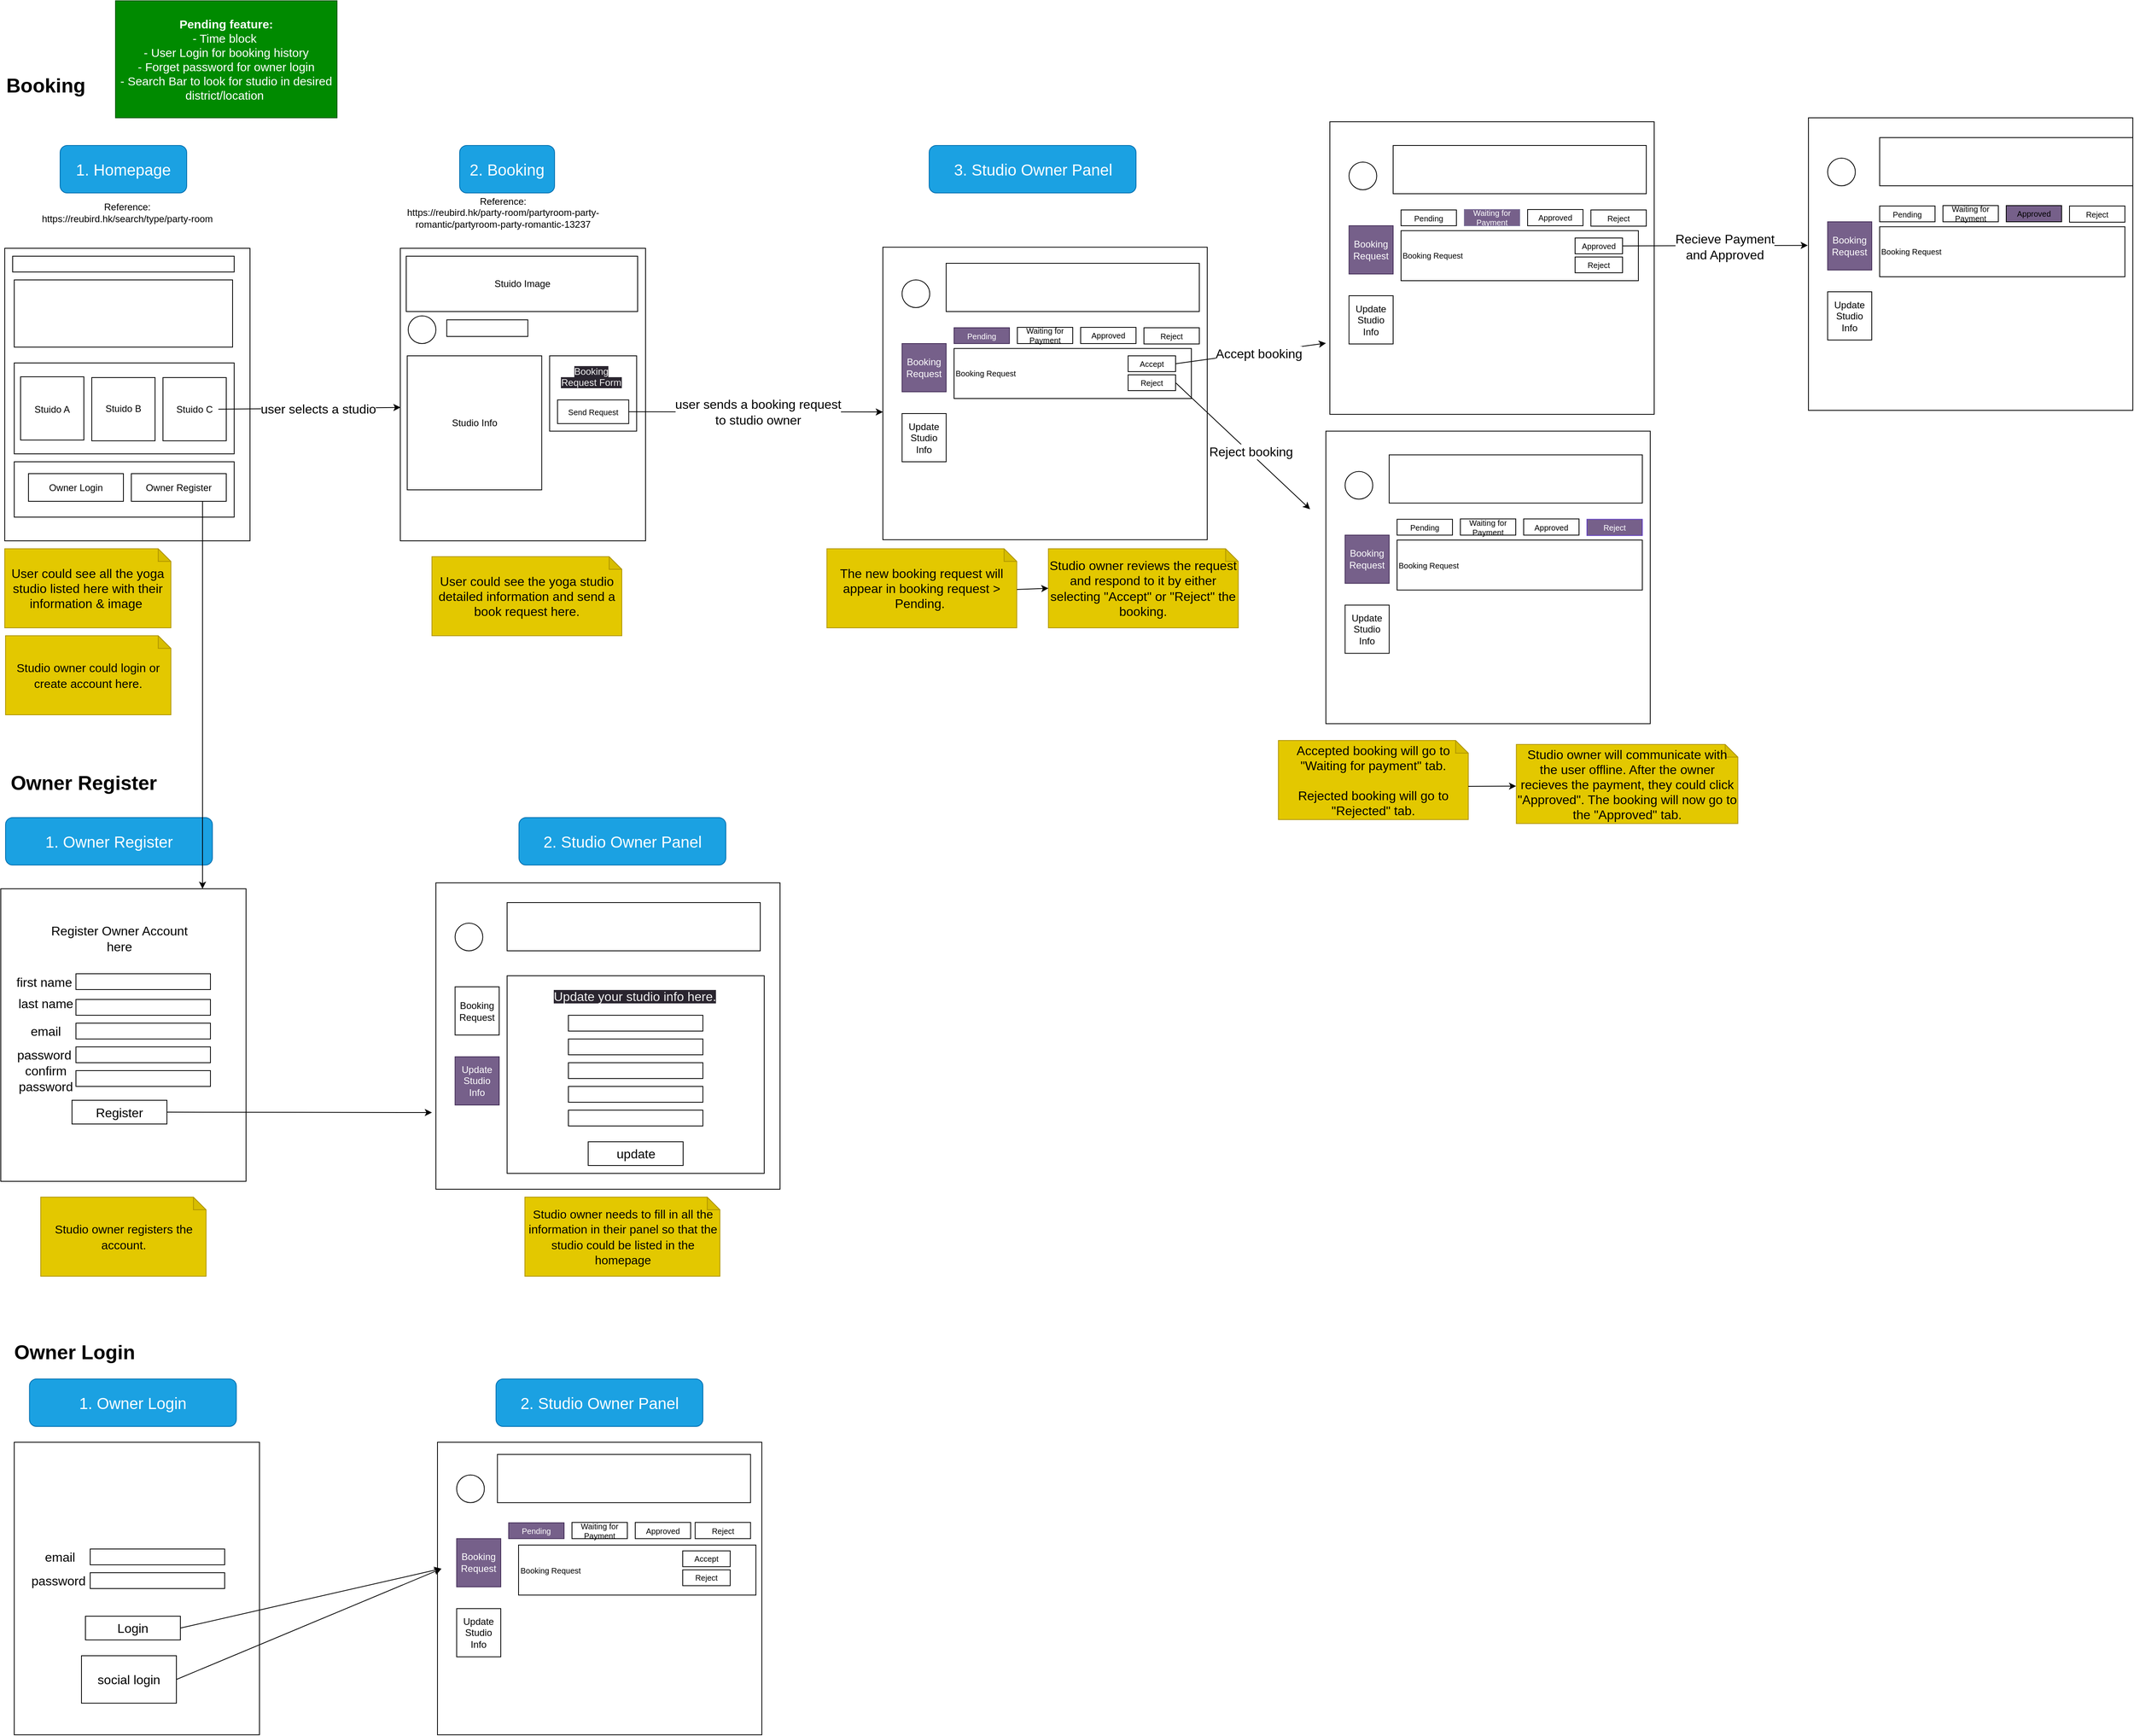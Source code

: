 <mxfile pages="7">
    <diagram name="Business Flow Chart" id="CO8c-XYk3vwqfi9IgGvG">
        <mxGraphModel dx="3046" dy="2949" grid="1" gridSize="10" guides="1" tooltips="1" connect="1" arrows="1" fold="1" page="1" pageScale="1" pageWidth="850" pageHeight="1100" math="0" shadow="0">
            <root>
                <mxCell id="0"/>
                <mxCell id="1" parent="0"/>
                <mxCell id="16" value="" style="rounded=0;whiteSpace=wrap;html=1;" vertex="1" parent="1">
                    <mxGeometry x="540" y="40" width="310" height="370" as="geometry"/>
                </mxCell>
                <mxCell id="W38jNCUu7FZMQDi1C7XV-1" value="" style="rounded=0;whiteSpace=wrap;html=1;" parent="1" vertex="1">
                    <mxGeometry x="40" y="40" width="310" height="370" as="geometry"/>
                </mxCell>
                <mxCell id="W38jNCUu7FZMQDi1C7XV-29" value="" style="ellipse;whiteSpace=wrap;html=1;aspect=fixed;" parent="1" vertex="1">
                    <mxGeometry x="550" y="125.5" width="35" height="35" as="geometry"/>
                </mxCell>
                <mxCell id="W38jNCUu7FZMQDi1C7XV-30" value="Stuido Image" style="rounded=0;whiteSpace=wrap;html=1;" parent="1" vertex="1">
                    <mxGeometry x="547.5" y="50" width="292.5" height="70" as="geometry"/>
                </mxCell>
                <mxCell id="W38jNCUu7FZMQDi1C7XV-31" value="" style="rounded=0;whiteSpace=wrap;html=1;" parent="1" vertex="1">
                    <mxGeometry x="728.75" y="176" width="110" height="95.25" as="geometry"/>
                </mxCell>
                <mxCell id="W38jNCUu7FZMQDi1C7XV-32" value="" style="rounded=0;whiteSpace=wrap;html=1;" parent="1" vertex="1">
                    <mxGeometry x="598.75" y="130.5" width="102.5" height="21" as="geometry"/>
                </mxCell>
                <mxCell id="W38jNCUu7FZMQDi1C7XV-37" value="Studio Info" style="rounded=0;whiteSpace=wrap;html=1;" parent="1" vertex="1">
                    <mxGeometry x="548.75" y="176" width="170" height="169.5" as="geometry"/>
                </mxCell>
                <mxCell id="W38jNCUu7FZMQDi1C7XV-65" value="" style="rounded=0;whiteSpace=wrap;html=1;" parent="1" vertex="1">
                    <mxGeometry x="52" y="80" width="276" height="85" as="geometry"/>
                </mxCell>
                <mxCell id="W38jNCUu7FZMQDi1C7XV-66" value="" style="rounded=0;whiteSpace=wrap;html=1;" parent="1" vertex="1">
                    <mxGeometry x="50" y="50" width="280" height="20" as="geometry"/>
                </mxCell>
                <mxCell id="W38jNCUu7FZMQDi1C7XV-74" value="&lt;b style=&quot;font-size: 15px;&quot;&gt;Pending feature: &lt;/b&gt;&lt;br style=&quot;font-size: 15px;&quot;&gt;- Time block&amp;nbsp;&lt;br style=&quot;font-size: 15px;&quot;&gt;- User Login for booking history&lt;br&gt;- Forget password for owner login&lt;br&gt;- Search Bar to look for studio in desired district/location&amp;nbsp;" style="text;html=1;strokeColor=#005700;fillColor=#008a00;align=center;verticalAlign=middle;whiteSpace=wrap;rounded=0;fontColor=#ffffff;fontSize=15;" parent="1" vertex="1">
                    <mxGeometry x="180" y="-273" width="280" height="148" as="geometry"/>
                </mxCell>
                <mxCell id="W38jNCUu7FZMQDi1C7XV-113" value="&lt;font style=&quot;font-size: 20px;&quot;&gt;1. Homepage&lt;/font&gt;" style="rounded=1;whiteSpace=wrap;html=1;fillColor=#1ba1e2;strokeColor=#006EAF;fontColor=#ffffff;" parent="1" vertex="1">
                    <mxGeometry x="110" y="-90" width="160" height="60" as="geometry"/>
                </mxCell>
                <mxCell id="W38jNCUu7FZMQDi1C7XV-114" value="&lt;font style=&quot;font-size: 20px;&quot;&gt;2. Booking&lt;/font&gt;" style="rounded=1;whiteSpace=wrap;html=1;fillColor=#1ba1e2;strokeColor=#006EAF;fontColor=#ffffff;fontSize=20;" parent="1" vertex="1">
                    <mxGeometry x="615" y="-90" width="120" height="60" as="geometry"/>
                </mxCell>
                <mxCell id="W38jNCUu7FZMQDi1C7XV-144" value="Reference: https://reubird.hk/search/type/party-room" style="text;html=1;strokeColor=none;fillColor=none;align=center;verticalAlign=middle;whiteSpace=wrap;rounded=0;" parent="1" vertex="1">
                    <mxGeometry x="80" y="-20" width="230" height="30" as="geometry"/>
                </mxCell>
                <mxCell id="W38jNCUu7FZMQDi1C7XV-162" value="Reference: &lt;br&gt;https://reubird.hk/party-room/partyroom-party-romantic/partyroom-party-romantic-13237" style="text;html=1;strokeColor=none;fillColor=none;align=center;verticalAlign=middle;whiteSpace=wrap;rounded=0;" parent="1" vertex="1">
                    <mxGeometry x="520" y="-20" width="300" height="30" as="geometry"/>
                </mxCell>
                <mxCell id="W38jNCUu7FZMQDi1C7XV-167" value="&lt;font style=&quot;font-size: 20px;&quot;&gt;3. Studio Owner Panel&lt;/font&gt;" style="rounded=1;whiteSpace=wrap;html=1;fillColor=#1ba1e2;strokeColor=#006EAF;fontSize=15;fontColor=#ffffff;" parent="1" vertex="1">
                    <mxGeometry x="1208.5" y="-90" width="261.5" height="60" as="geometry"/>
                </mxCell>
                <mxCell id="2" value="" style="rounded=0;whiteSpace=wrap;html=1;" vertex="1" parent="1">
                    <mxGeometry x="52" y="185" width="278" height="115" as="geometry"/>
                </mxCell>
                <mxCell id="3" value="" style="whiteSpace=wrap;html=1;aspect=fixed;" vertex="1" parent="1">
                    <mxGeometry x="60" y="202.5" width="80" height="80" as="geometry"/>
                </mxCell>
                <mxCell id="4" value="" style="whiteSpace=wrap;html=1;aspect=fixed;" vertex="1" parent="1">
                    <mxGeometry x="150" y="203.5" width="80" height="80" as="geometry"/>
                </mxCell>
                <mxCell id="5" value="" style="whiteSpace=wrap;html=1;aspect=fixed;" vertex="1" parent="1">
                    <mxGeometry x="240" y="203.5" width="80" height="80" as="geometry"/>
                </mxCell>
                <mxCell id="6" value="Stuido B" style="text;html=1;strokeColor=none;fillColor=none;align=center;verticalAlign=middle;whiteSpace=wrap;rounded=0;" vertex="1" parent="1">
                    <mxGeometry x="160" y="227.5" width="60" height="30" as="geometry"/>
                </mxCell>
                <mxCell id="7" value="Stuido A" style="text;html=1;strokeColor=none;fillColor=none;align=center;verticalAlign=middle;whiteSpace=wrap;rounded=0;" vertex="1" parent="1">
                    <mxGeometry x="70" y="228.5" width="60" height="30" as="geometry"/>
                </mxCell>
                <mxCell id="9" value="" style="rounded=0;whiteSpace=wrap;html=1;" vertex="1" parent="1">
                    <mxGeometry x="52" y="310" width="278" height="70" as="geometry"/>
                </mxCell>
                <mxCell id="8" value="Stuido C" style="text;html=1;strokeColor=none;fillColor=none;align=center;verticalAlign=middle;whiteSpace=wrap;rounded=0;" vertex="1" parent="1">
                    <mxGeometry x="250" y="224.75" width="60" height="37.5" as="geometry"/>
                </mxCell>
                <mxCell id="11" value="Owner Login&lt;span style=&quot;color: rgba(0, 0, 0, 0); font-family: monospace; font-size: 0px; text-align: start;&quot;&gt;%3CmxGraphModel%3E%3Croot%3E%3CmxCell%20id%3D%220%22%2F%3E%3CmxCell%20id%3D%221%22%20parent%3D%220%22%2F%3E%3CmxCell%20id%3D%222%22%20value%3D%22Owner%20Login%22%20style%3D%22text%3Bhtml%3D1%3BstrokeColor%3Dnone%3BfillColor%3Dnone%3Balign%3Dcenter%3BverticalAlign%3Dmiddle%3BwhiteSpace%3Dwrap%3Brounded%3D0%3B%22%20vertex%3D%221%22%20parent%3D%221%22%3E%3CmxGeometry%20x%3D%2290%22%20y%3D%22330%22%20width%3D%2280%22%20height%3D%2230%22%20as%3D%22geometry%22%2F%3E%3C%2FmxCell%3E%3C%2Froot%3E%3C%2FmxGraphModel%3E&lt;/span&gt;" style="rounded=0;whiteSpace=wrap;html=1;" vertex="1" parent="1">
                    <mxGeometry x="70" y="325" width="120" height="35" as="geometry"/>
                </mxCell>
                <mxCell id="12" value="Owner Register" style="rounded=0;whiteSpace=wrap;html=1;" vertex="1" parent="1">
                    <mxGeometry x="200" y="325" width="120" height="35" as="geometry"/>
                </mxCell>
                <mxCell id="14" value="User could see all the yoga studio listed here with their information &amp;amp; image&amp;nbsp;" style="shape=note;whiteSpace=wrap;html=1;backgroundOutline=1;darkOpacity=0.05;fontSize=16;size=16;fillColor=#e3c800;fontColor=#000000;strokeColor=#B09500;" vertex="1" parent="1">
                    <mxGeometry x="40" y="420" width="210" height="100" as="geometry"/>
                </mxCell>
                <mxCell id="15" value="&lt;span style=&quot;font-size: 15px;&quot;&gt;Studio owner could login or create account here.&lt;/span&gt;" style="shape=note;whiteSpace=wrap;html=1;backgroundOutline=1;darkOpacity=0.05;fontSize=16;size=16;fillColor=#e3c800;fontColor=#000000;strokeColor=#B09500;" vertex="1" parent="1">
                    <mxGeometry x="41" y="530" width="209" height="100" as="geometry"/>
                </mxCell>
                <mxCell id="W38jNCUu7FZMQDi1C7XV-27" value="" style="endArrow=classic;html=1;rounded=0;exitX=1;exitY=0.5;exitDx=0;exitDy=0;entryX=0.001;entryY=0.544;entryDx=0;entryDy=0;entryPerimeter=0;" parent="1" source="8" edge="1" target="16">
                    <mxGeometry width="50" height="50" relative="1" as="geometry">
                        <mxPoint x="340" y="199.5" as="sourcePoint"/>
                        <mxPoint x="410" y="125" as="targetPoint"/>
                    </mxGeometry>
                </mxCell>
                <mxCell id="17" value="&lt;font style=&quot;font-size: 16px;&quot;&gt;user selects a studio&lt;/font&gt;" style="edgeLabel;html=1;align=center;verticalAlign=middle;resizable=0;points=[];fontSize=20;" vertex="1" connectable="0" parent="W38jNCUu7FZMQDi1C7XV-27">
                    <mxGeometry x="0.089" y="2" relative="1" as="geometry">
                        <mxPoint as="offset"/>
                    </mxGeometry>
                </mxCell>
                <mxCell id="18" value="Send Request" style="rounded=0;whiteSpace=wrap;html=1;fontSize=10;" vertex="1" parent="1">
                    <mxGeometry x="738.75" y="231.75" width="90" height="30" as="geometry"/>
                </mxCell>
                <mxCell id="19" value="&lt;meta charset=&quot;utf-8&quot;&gt;&lt;span style=&quot;color: rgb(240, 240, 240); font-family: Helvetica; font-size: 12px; font-style: normal; font-variant-ligatures: normal; font-variant-caps: normal; font-weight: 400; letter-spacing: normal; orphans: 2; text-indent: 0px; text-transform: none; widows: 2; word-spacing: 0px; -webkit-text-stroke-width: 0px; background-color: rgb(42, 37, 47); text-decoration-thickness: initial; text-decoration-style: initial; text-decoration-color: initial; float: none; display: inline !important;&quot;&gt;Booking Request Form&lt;/span&gt;" style="text;whiteSpace=wrap;html=1;fontSize=10;align=center;" vertex="1" parent="1">
                    <mxGeometry x="738.75" y="181.75" width="85" height="30" as="geometry"/>
                </mxCell>
                <mxCell id="21" value="User could see the yoga studio detailed information and send a book request here." style="shape=note;whiteSpace=wrap;html=1;backgroundOutline=1;darkOpacity=0.05;fontSize=16;size=16;fillColor=#e3c800;fontColor=#000000;strokeColor=#B09500;" vertex="1" parent="1">
                    <mxGeometry x="580" y="430" width="240" height="100" as="geometry"/>
                </mxCell>
                <mxCell id="22" value="" style="endArrow=classic;html=1;fontSize=10;exitX=1;exitY=0.5;exitDx=0;exitDy=0;" edge="1" parent="1" source="18">
                    <mxGeometry width="50" height="50" relative="1" as="geometry">
                        <mxPoint x="910" y="260" as="sourcePoint"/>
                        <mxPoint x="1150" y="247" as="targetPoint"/>
                    </mxGeometry>
                </mxCell>
                <mxCell id="24" value="&lt;font style=&quot;font-size: 16px;&quot;&gt;user sends a booking request&lt;br style=&quot;&quot;&gt;to studio owner&lt;/font&gt;" style="edgeLabel;html=1;align=center;verticalAlign=middle;resizable=0;points=[];fontSize=11;" vertex="1" connectable="0" parent="22">
                    <mxGeometry x="-0.088" y="2" relative="1" as="geometry">
                        <mxPoint x="16" y="2" as="offset"/>
                    </mxGeometry>
                </mxCell>
                <mxCell id="26" value="Booking" style="text;html=1;strokeColor=none;fillColor=none;align=left;verticalAlign=middle;whiteSpace=wrap;rounded=0;fontSize=25;fontStyle=1" vertex="1" parent="1">
                    <mxGeometry x="40" y="-182" width="200" height="30" as="geometry"/>
                </mxCell>
                <mxCell id="28" value="Owner Register" style="text;html=1;strokeColor=none;fillColor=none;align=center;verticalAlign=middle;whiteSpace=wrap;rounded=0;fontSize=25;fontStyle=1" vertex="1" parent="1">
                    <mxGeometry x="40" y="700" width="200" height="30" as="geometry"/>
                </mxCell>
                <mxCell id="29" value="Owner Login" style="text;html=1;strokeColor=none;fillColor=none;align=left;verticalAlign=middle;whiteSpace=wrap;rounded=0;fontSize=25;fontStyle=1" vertex="1" parent="1">
                    <mxGeometry x="50" y="1420" width="200" height="30" as="geometry"/>
                </mxCell>
                <mxCell id="30" value="" style="rounded=0;whiteSpace=wrap;html=1;" vertex="1" parent="1">
                    <mxGeometry x="1150" y="38.62" width="410" height="370" as="geometry"/>
                </mxCell>
                <mxCell id="31" value="" style="ellipse;whiteSpace=wrap;html=1;aspect=fixed;" vertex="1" parent="1">
                    <mxGeometry x="1174.25" y="80" width="35" height="35" as="geometry"/>
                </mxCell>
                <mxCell id="32" value="" style="rounded=0;whiteSpace=wrap;html=1;" vertex="1" parent="1">
                    <mxGeometry x="1230" y="59" width="320" height="61" as="geometry"/>
                </mxCell>
                <mxCell id="33" value="Booking Request" style="rounded=0;whiteSpace=wrap;html=1;fillColor=#76608a;fontColor=#ffffff;strokeColor=#432D57;" vertex="1" parent="1">
                    <mxGeometry x="1174.25" y="160.5" width="55.75" height="61" as="geometry"/>
                </mxCell>
                <mxCell id="34" value="Update Studio Info" style="rounded=0;whiteSpace=wrap;html=1;" vertex="1" parent="1">
                    <mxGeometry x="1174.25" y="249" width="55.75" height="61" as="geometry"/>
                </mxCell>
                <mxCell id="36" value="Pending" style="rounded=0;whiteSpace=wrap;html=1;fontSize=10;fillColor=#76608a;fontColor=#ffffff;strokeColor=#432D57;" vertex="1" parent="1">
                    <mxGeometry x="1240" y="140.5" width="70" height="20" as="geometry"/>
                </mxCell>
                <mxCell id="37" value="Waiting for Payment" style="rounded=0;whiteSpace=wrap;html=1;fontSize=10;" vertex="1" parent="1">
                    <mxGeometry x="1320" y="140" width="70" height="20.5" as="geometry"/>
                </mxCell>
                <mxCell id="38" value="Approved" style="rounded=0;whiteSpace=wrap;html=1;fontSize=10;" vertex="1" parent="1">
                    <mxGeometry x="1400" y="140" width="70" height="20.5" as="geometry"/>
                </mxCell>
                <mxCell id="39" value="Reject" style="rounded=0;whiteSpace=wrap;html=1;fontSize=10;" vertex="1" parent="1">
                    <mxGeometry x="1480" y="140.5" width="70" height="20.5" as="geometry"/>
                </mxCell>
                <mxCell id="40" value="The new booking request will appear in booking request &amp;gt; Pending.&amp;nbsp;" style="shape=note;whiteSpace=wrap;html=1;backgroundOutline=1;darkOpacity=0.05;fontSize=16;size=16;fillColor=#e3c800;fontColor=#000000;strokeColor=#B09500;" vertex="1" parent="1">
                    <mxGeometry x="1079.25" y="420" width="240" height="100" as="geometry"/>
                </mxCell>
                <mxCell id="41" value="Studio owner reviews the request and respond to it by either selecting &quot;Accept&quot; or &quot;Reject&quot; the booking." style="shape=note;whiteSpace=wrap;html=1;backgroundOutline=1;darkOpacity=0.05;fontSize=16;size=16;fillColor=#e3c800;fontColor=#000000;strokeColor=#B09500;" vertex="1" parent="1">
                    <mxGeometry x="1359.25" y="420" width="240" height="100" as="geometry"/>
                </mxCell>
                <mxCell id="p8MQolTtLwwHdf918yn9-41" value="Studio owner will communicate with the user offline. After the owner recieves the payment, they could click &quot;Approved&quot;. The booking will now go to the &quot;Approved&quot; tab." style="shape=note;whiteSpace=wrap;html=1;backgroundOutline=1;darkOpacity=0.05;fontSize=16;size=16;fillColor=#e3c800;fontColor=#000000;strokeColor=#B09500;" vertex="1" parent="1">
                    <mxGeometry x="1950.75" y="667.5" width="280" height="100" as="geometry"/>
                </mxCell>
                <mxCell id="p8MQolTtLwwHdf918yn9-42" value="Accepted booking will go to &quot;Waiting for payment&quot; tab.&lt;br&gt;&lt;br&gt;Rejected booking will go to &quot;Rejected&quot; tab." style="shape=note;whiteSpace=wrap;html=1;backgroundOutline=1;darkOpacity=0.05;fontSize=16;size=16;fillColor=#e3c800;fontColor=#000000;strokeColor=#B09500;" vertex="1" parent="1">
                    <mxGeometry x="1650" y="662.5" width="240" height="100" as="geometry"/>
                </mxCell>
                <mxCell id="p8MQolTtLwwHdf918yn9-43" value="Booking Request&amp;nbsp;" style="rounded=0;whiteSpace=wrap;html=1;fontSize=10;align=left;" vertex="1" parent="1">
                    <mxGeometry x="1240" y="166.75" width="300" height="63.25" as="geometry"/>
                </mxCell>
                <mxCell id="p8MQolTtLwwHdf918yn9-45" value="Accept" style="rounded=0;whiteSpace=wrap;html=1;fontSize=10;" vertex="1" parent="1">
                    <mxGeometry x="1460" y="176" width="60" height="20" as="geometry"/>
                </mxCell>
                <mxCell id="p8MQolTtLwwHdf918yn9-46" value="Reject" style="rounded=0;whiteSpace=wrap;html=1;fontSize=10;" vertex="1" parent="1">
                    <mxGeometry x="1460" y="200" width="60" height="20" as="geometry"/>
                </mxCell>
                <mxCell id="p8MQolTtLwwHdf918yn9-47" value="" style="endArrow=classic;html=1;fontSize=10;exitX=1;exitY=0.5;exitDx=0;exitDy=0;" edge="1" parent="1" source="p8MQolTtLwwHdf918yn9-45">
                    <mxGeometry width="50" height="50" relative="1" as="geometry">
                        <mxPoint x="1550" y="290" as="sourcePoint"/>
                        <mxPoint x="1710" y="160" as="targetPoint"/>
                    </mxGeometry>
                </mxCell>
                <mxCell id="p8MQolTtLwwHdf918yn9-49" value="Accept booking" style="edgeLabel;html=1;align=center;verticalAlign=middle;resizable=0;points=[];fontSize=16;" vertex="1" connectable="0" parent="p8MQolTtLwwHdf918yn9-47">
                    <mxGeometry x="0.101" y="-1" relative="1" as="geometry">
                        <mxPoint as="offset"/>
                    </mxGeometry>
                </mxCell>
                <mxCell id="p8MQolTtLwwHdf918yn9-48" value="" style="endArrow=classic;html=1;fontSize=10;exitX=1;exitY=0.5;exitDx=0;exitDy=0;" edge="1" parent="1" source="p8MQolTtLwwHdf918yn9-46">
                    <mxGeometry width="50" height="50" relative="1" as="geometry">
                        <mxPoint x="1550" y="290" as="sourcePoint"/>
                        <mxPoint x="1690" y="370" as="targetPoint"/>
                    </mxGeometry>
                </mxCell>
                <mxCell id="p8MQolTtLwwHdf918yn9-50" value="Reject booking" style="edgeLabel;html=1;align=center;verticalAlign=middle;resizable=0;points=[];fontSize=16;" vertex="1" connectable="0" parent="p8MQolTtLwwHdf918yn9-48">
                    <mxGeometry x="0.102" y="2" relative="1" as="geometry">
                        <mxPoint as="offset"/>
                    </mxGeometry>
                </mxCell>
                <mxCell id="p8MQolTtLwwHdf918yn9-63" value="" style="group;fillColor=none;" vertex="1" connectable="0" parent="1">
                    <mxGeometry x="1715" y="-120" width="410" height="370" as="geometry"/>
                </mxCell>
                <mxCell id="p8MQolTtLwwHdf918yn9-62" value="" style="rounded=0;whiteSpace=wrap;html=1;" vertex="1" parent="p8MQolTtLwwHdf918yn9-63">
                    <mxGeometry width="410" height="370" as="geometry"/>
                </mxCell>
                <mxCell id="p8MQolTtLwwHdf918yn9-51" value="" style="ellipse;whiteSpace=wrap;html=1;aspect=fixed;" vertex="1" parent="p8MQolTtLwwHdf918yn9-63">
                    <mxGeometry x="24.25" y="51" width="35" height="35" as="geometry"/>
                </mxCell>
                <mxCell id="p8MQolTtLwwHdf918yn9-52" value="&lt;span style=&quot;color: rgba(0, 0, 0, 0); font-family: monospace; font-size: 0px; text-align: start;&quot;&gt;%3CmxGraphModel%3E%3Croot%3E%3CmxCell%20id%3D%220%22%2F%3E%3CmxCell%20id%3D%221%22%20parent%3D%220%22%2F%3E%3CmxCell%20id%3D%222%22%20value%3D%22%22%20style%3D%22group%3BfillColor%3Dnone%3B%22%20vertex%3D%221%22%20connectable%3D%220%22%20parent%3D%221%22%3E%3CmxGeometry%20x%3D%221715%22%20y%3D%22-120%22%20width%3D%22410%22%20height%3D%22370%22%20as%3D%22geometry%22%2F%3E%3C%2FmxCell%3E%3CmxCell%20id%3D%223%22%20value%3D%22%22%20style%3D%22rounded%3D0%3BwhiteSpace%3Dwrap%3Bhtml%3D1%3B%22%20vertex%3D%221%22%20parent%3D%222%22%3E%3CmxGeometry%20width%3D%22410%22%20height%3D%22370%22%20as%3D%22geometry%22%2F%3E%3C%2FmxCell%3E%3CmxCell%20id%3D%224%22%20value%3D%22%22%20style%3D%22ellipse%3BwhiteSpace%3Dwrap%3Bhtml%3D1%3Baspect%3Dfixed%3B%22%20vertex%3D%221%22%20parent%3D%222%22%3E%3CmxGeometry%20x%3D%2224.25%22%20y%3D%2251%22%20width%3D%2235%22%20height%3D%2235%22%20as%3D%22geometry%22%2F%3E%3C%2FmxCell%3E%3CmxCell%20id%3D%225%22%20value%3D%22%22%20style%3D%22rounded%3D0%3BwhiteSpace%3Dwrap%3Bhtml%3D1%3B%22%20vertex%3D%221%22%20parent%3D%222%22%3E%3CmxGeometry%20x%3D%2280%22%20y%3D%2230%22%20width%3D%22320%22%20height%3D%2261%22%20as%3D%22geometry%22%2F%3E%3C%2FmxCell%3E%3CmxCell%20id%3D%226%22%20value%3D%22Booking%20Request%22%20style%3D%22rounded%3D0%3BwhiteSpace%3Dwrap%3Bhtml%3D1%3BfillColor%3D%2376608a%3BfontColor%3D%23ffffff%3BstrokeColor%3D%23432D57%3B%22%20vertex%3D%221%22%20parent%3D%222%22%3E%3CmxGeometry%20x%3D%2224.25%22%20y%3D%22131.5%22%20width%3D%2255.75%22%20height%3D%2261%22%20as%3D%22geometry%22%2F%3E%3C%2FmxCell%3E%3CmxCell%20id%3D%227%22%20value%3D%22Update%20Studio%20Info%22%20style%3D%22rounded%3D0%3BwhiteSpace%3Dwrap%3Bhtml%3D1%3B%22%20vertex%3D%221%22%20parent%3D%222%22%3E%3CmxGeometry%20x%3D%2224.25%22%20y%3D%22220%22%20width%3D%2255.75%22%20height%3D%2261%22%20as%3D%22geometry%22%2F%3E%3C%2FmxCell%3E%3CmxCell%20id%3D%228%22%20value%3D%22Pending%22%20style%3D%22rounded%3D0%3BwhiteSpace%3Dwrap%3Bhtml%3D1%3BfontSize%3D10%3BfillColor%3Dnone%3B%22%20vertex%3D%221%22%20parent%3D%222%22%3E%3CmxGeometry%20x%3D%2290%22%20y%3D%22111.5%22%20width%3D%2270%22%20height%3D%2220%22%20as%3D%22geometry%22%2F%3E%3C%2FmxCell%3E%3CmxCell%20id%3D%229%22%20value%3D%22Waiting%20for%20Payment%22%20style%3D%22rounded%3D0%3BwhiteSpace%3Dwrap%3Bhtml%3D1%3BfontSize%3D10%3BfillColor%3D%2376608A%3BstrokeColor%3D%237b7099%3BfontColor%3D%23ffffff%3BgradientColor%3Dnone%3B%22%20vertex%3D%221%22%20parent%3D%222%22%3E%3CmxGeometry%20x%3D%22170%22%20y%3D%22111%22%20width%3D%2270%22%20height%3D%2220.5%22%20as%3D%22geometry%22%2F%3E%3C%2FmxCell%3E%3CmxCell%20id%3D%2210%22%20value%3D%22Approved%22%20style%3D%22rounded%3D0%3BwhiteSpace%3Dwrap%3Bhtml%3D1%3BfontSize%3D10%3B%22%20vertex%3D%221%22%20parent%3D%222%22%3E%3CmxGeometry%20x%3D%22250%22%20y%3D%22111%22%20width%3D%2270%22%20height%3D%2220.5%22%20as%3D%22geometry%22%2F%3E%3C%2FmxCell%3E%3CmxCell%20id%3D%2211%22%20value%3D%22Reject%22%20style%3D%22rounded%3D0%3BwhiteSpace%3Dwrap%3Bhtml%3D1%3BfontSize%3D10%3B%22%20vertex%3D%221%22%20parent%3D%222%22%3E%3CmxGeometry%20x%3D%22330%22%20y%3D%22111.5%22%20width%3D%2270%22%20height%3D%2220.5%22%20as%3D%22geometry%22%2F%3E%3C%2FmxCell%3E%3CmxCell%20id%3D%2212%22%20value%3D%22Booking%20Request%26amp%3Bnbsp%3B%22%20style%3D%22rounded%3D0%3BwhiteSpace%3Dwrap%3Bhtml%3D1%3BfontSize%3D10%3Balign%3Dleft%3B%22%20vertex%3D%221%22%20parent%3D%222%22%3E%3CmxGeometry%20x%3D%2290%22%20y%3D%22137.75%22%20width%3D%22300%22%20height%3D%2263.25%22%20as%3D%22geometry%22%2F%3E%3C%2FmxCell%3E%3CmxCell%20id%3D%2213%22%20value%3D%22Approved%22%20style%3D%22rounded%3D0%3BwhiteSpace%3Dwrap%3Bhtml%3D1%3BfontSize%3D10%3B%22%20vertex%3D%221%22%20parent%3D%222%22%3E%3CmxGeometry%20x%3D%22310%22%20y%3D%22147%22%20width%3D%2260%22%20height%3D%2220%22%20as%3D%22geometry%22%2F%3E%3C%2FmxCell%3E%3CmxCell%20id%3D%2214%22%20value%3D%22Reject%22%20style%3D%22rounded%3D0%3BwhiteSpace%3Dwrap%3Bhtml%3D1%3BfontSize%3D10%3B%22%20vertex%3D%221%22%20parent%3D%222%22%3E%3CmxGeometry%20x%3D%22310%22%20y%3D%22171%22%20width%3D%2260%22%20height%3D%2220%22%20as%3D%22geometry%22%2F%3E%3C%2FmxCell%3E%3C%2Froot%3E%3C%2FmxGraphModel%3E&lt;/span&gt;" style="rounded=0;whiteSpace=wrap;html=1;" vertex="1" parent="p8MQolTtLwwHdf918yn9-63">
                    <mxGeometry x="80" y="30" width="320" height="61" as="geometry"/>
                </mxCell>
                <mxCell id="p8MQolTtLwwHdf918yn9-53" value="Booking Request" style="rounded=0;whiteSpace=wrap;html=1;fillColor=#76608a;fontColor=#ffffff;strokeColor=#432D57;" vertex="1" parent="p8MQolTtLwwHdf918yn9-63">
                    <mxGeometry x="24.25" y="131.5" width="55.75" height="61" as="geometry"/>
                </mxCell>
                <mxCell id="p8MQolTtLwwHdf918yn9-54" value="Update Studio Info" style="rounded=0;whiteSpace=wrap;html=1;" vertex="1" parent="p8MQolTtLwwHdf918yn9-63">
                    <mxGeometry x="24.25" y="220" width="55.75" height="61" as="geometry"/>
                </mxCell>
                <mxCell id="p8MQolTtLwwHdf918yn9-55" value="Pending" style="rounded=0;whiteSpace=wrap;html=1;fontSize=10;fillColor=none;" vertex="1" parent="p8MQolTtLwwHdf918yn9-63">
                    <mxGeometry x="90" y="111.5" width="70" height="20" as="geometry"/>
                </mxCell>
                <mxCell id="p8MQolTtLwwHdf918yn9-56" value="Waiting for Payment" style="rounded=0;whiteSpace=wrap;html=1;fontSize=10;fillColor=#76608A;strokeColor=#7b7099;fontColor=#ffffff;gradientColor=none;" vertex="1" parent="p8MQolTtLwwHdf918yn9-63">
                    <mxGeometry x="170" y="111" width="70" height="20.5" as="geometry"/>
                </mxCell>
                <mxCell id="p8MQolTtLwwHdf918yn9-57" value="Approved" style="rounded=0;whiteSpace=wrap;html=1;fontSize=10;" vertex="1" parent="p8MQolTtLwwHdf918yn9-63">
                    <mxGeometry x="250" y="111" width="70" height="20.5" as="geometry"/>
                </mxCell>
                <mxCell id="p8MQolTtLwwHdf918yn9-58" value="Reject" style="rounded=0;whiteSpace=wrap;html=1;fontSize=10;" vertex="1" parent="p8MQolTtLwwHdf918yn9-63">
                    <mxGeometry x="330" y="111.5" width="70" height="20.5" as="geometry"/>
                </mxCell>
                <mxCell id="p8MQolTtLwwHdf918yn9-59" value="Booking Request&amp;nbsp;" style="rounded=0;whiteSpace=wrap;html=1;fontSize=10;align=left;" vertex="1" parent="p8MQolTtLwwHdf918yn9-63">
                    <mxGeometry x="90" y="137.75" width="300" height="63.25" as="geometry"/>
                </mxCell>
                <mxCell id="p8MQolTtLwwHdf918yn9-60" value="Approved" style="rounded=0;whiteSpace=wrap;html=1;fontSize=10;" vertex="1" parent="p8MQolTtLwwHdf918yn9-63">
                    <mxGeometry x="310" y="147" width="60" height="20" as="geometry"/>
                </mxCell>
                <mxCell id="p8MQolTtLwwHdf918yn9-61" value="Reject" style="rounded=0;whiteSpace=wrap;html=1;fontSize=10;" vertex="1" parent="p8MQolTtLwwHdf918yn9-63">
                    <mxGeometry x="310" y="171" width="60" height="20" as="geometry"/>
                </mxCell>
                <mxCell id="p8MQolTtLwwHdf918yn9-65" value="" style="endArrow=classic;html=1;fontSize=10;exitX=1.001;exitY=0.515;exitDx=0;exitDy=0;exitPerimeter=0;entryX=0;entryY=0.5;entryDx=0;entryDy=0;entryPerimeter=0;" edge="1" parent="1" source="40" target="41">
                    <mxGeometry width="50" height="50" relative="1" as="geometry">
                        <mxPoint x="1399.25" y="520" as="sourcePoint"/>
                        <mxPoint x="1449.25" y="470" as="targetPoint"/>
                    </mxGeometry>
                </mxCell>
                <mxCell id="p8MQolTtLwwHdf918yn9-66" value="" style="rounded=0;whiteSpace=wrap;html=1;" vertex="1" parent="1">
                    <mxGeometry x="1710" y="271.25" width="410" height="370" as="geometry"/>
                </mxCell>
                <mxCell id="p8MQolTtLwwHdf918yn9-67" value="" style="ellipse;whiteSpace=wrap;html=1;aspect=fixed;" vertex="1" parent="1">
                    <mxGeometry x="1734.25" y="322.25" width="35" height="35" as="geometry"/>
                </mxCell>
                <mxCell id="p8MQolTtLwwHdf918yn9-68" value="" style="rounded=0;whiteSpace=wrap;html=1;" vertex="1" parent="1">
                    <mxGeometry x="1790" y="301.25" width="320" height="61" as="geometry"/>
                </mxCell>
                <mxCell id="p8MQolTtLwwHdf918yn9-69" value="Booking Request" style="rounded=0;whiteSpace=wrap;html=1;fillColor=#76608a;fontColor=#ffffff;strokeColor=#432D57;" vertex="1" parent="1">
                    <mxGeometry x="1734.25" y="402.75" width="55.75" height="61" as="geometry"/>
                </mxCell>
                <mxCell id="p8MQolTtLwwHdf918yn9-70" value="Update Studio Info" style="rounded=0;whiteSpace=wrap;html=1;" vertex="1" parent="1">
                    <mxGeometry x="1734.25" y="491.25" width="55.75" height="61" as="geometry"/>
                </mxCell>
                <mxCell id="p8MQolTtLwwHdf918yn9-71" value="Pending" style="rounded=0;whiteSpace=wrap;html=1;fontSize=10;fillColor=none;" vertex="1" parent="1">
                    <mxGeometry x="1800" y="382.75" width="70" height="20" as="geometry"/>
                </mxCell>
                <mxCell id="p8MQolTtLwwHdf918yn9-72" value="Waiting for Payment" style="rounded=0;whiteSpace=wrap;html=1;fontSize=10;fillColor=none;" vertex="1" parent="1">
                    <mxGeometry x="1880" y="382.25" width="70" height="20.5" as="geometry"/>
                </mxCell>
                <mxCell id="p8MQolTtLwwHdf918yn9-73" value="Approved" style="rounded=0;whiteSpace=wrap;html=1;fontSize=10;" vertex="1" parent="1">
                    <mxGeometry x="1960" y="382.25" width="70" height="20.5" as="geometry"/>
                </mxCell>
                <mxCell id="p8MQolTtLwwHdf918yn9-74" value="Reject" style="rounded=0;whiteSpace=wrap;html=1;fontSize=10;fillColor=#76608A;fontColor=#ffffff;strokeColor=#603cc3;" vertex="1" parent="1">
                    <mxGeometry x="2040" y="382.75" width="70" height="20.5" as="geometry"/>
                </mxCell>
                <mxCell id="p8MQolTtLwwHdf918yn9-75" value="Booking Request&amp;nbsp;" style="rounded=0;whiteSpace=wrap;html=1;fontSize=10;align=left;" vertex="1" parent="1">
                    <mxGeometry x="1800" y="409" width="310" height="63.25" as="geometry"/>
                </mxCell>
                <mxCell id="p8MQolTtLwwHdf918yn9-78" value="" style="endArrow=classic;html=1;fontSize=10;exitX=0;exitY=0;exitDx=240;exitDy=58;exitPerimeter=0;entryX=-0.001;entryY=0.527;entryDx=0;entryDy=0;entryPerimeter=0;" edge="1" parent="1" source="p8MQolTtLwwHdf918yn9-42" target="p8MQolTtLwwHdf918yn9-41">
                    <mxGeometry width="50" height="50" relative="1" as="geometry">
                        <mxPoint x="1950.75" y="552.5" as="sourcePoint"/>
                        <mxPoint x="2000.75" y="502.5" as="targetPoint"/>
                    </mxGeometry>
                </mxCell>
                <mxCell id="p8MQolTtLwwHdf918yn9-79" value="" style="endArrow=classic;html=1;fontSize=10;exitX=1;exitY=0.5;exitDx=0;exitDy=0;entryX=-0.002;entryY=0.436;entryDx=0;entryDy=0;entryPerimeter=0;" edge="1" parent="1" source="p8MQolTtLwwHdf918yn9-60" target="p8MQolTtLwwHdf918yn9-81">
                    <mxGeometry width="50" height="50" relative="1" as="geometry">
                        <mxPoint x="2160" y="59" as="sourcePoint"/>
                        <mxPoint x="2280" y="40" as="targetPoint"/>
                    </mxGeometry>
                </mxCell>
                <mxCell id="p8MQolTtLwwHdf918yn9-80" value="&lt;font style=&quot;font-size: 16px;&quot;&gt;Recieve Payment &lt;br&gt;and Approved&lt;/font&gt;" style="edgeLabel;html=1;align=center;verticalAlign=middle;resizable=0;points=[];fontSize=10;" vertex="1" connectable="0" parent="p8MQolTtLwwHdf918yn9-79">
                    <mxGeometry x="0.101" y="-1" relative="1" as="geometry">
                        <mxPoint as="offset"/>
                    </mxGeometry>
                </mxCell>
                <mxCell id="p8MQolTtLwwHdf918yn9-81" value="" style="rounded=0;whiteSpace=wrap;html=1;" vertex="1" parent="1">
                    <mxGeometry x="2320" y="-125" width="410" height="370" as="geometry"/>
                </mxCell>
                <mxCell id="p8MQolTtLwwHdf918yn9-82" value="" style="ellipse;whiteSpace=wrap;html=1;aspect=fixed;" vertex="1" parent="1">
                    <mxGeometry x="2344.25" y="-74" width="35" height="35" as="geometry"/>
                </mxCell>
                <mxCell id="p8MQolTtLwwHdf918yn9-83" value="Booking Request" style="rounded=0;whiteSpace=wrap;html=1;fillColor=#76608a;fontColor=#ffffff;strokeColor=#432D57;" vertex="1" parent="1">
                    <mxGeometry x="2344.25" y="6.5" width="55.75" height="61" as="geometry"/>
                </mxCell>
                <mxCell id="p8MQolTtLwwHdf918yn9-84" value="Update Studio Info" style="rounded=0;whiteSpace=wrap;html=1;" vertex="1" parent="1">
                    <mxGeometry x="2344.25" y="95" width="55.75" height="61" as="geometry"/>
                </mxCell>
                <mxCell id="p8MQolTtLwwHdf918yn9-85" value="Pending" style="rounded=0;whiteSpace=wrap;html=1;fontSize=10;fillColor=none;" vertex="1" parent="1">
                    <mxGeometry x="2410" y="-13.5" width="70" height="20" as="geometry"/>
                </mxCell>
                <mxCell id="p8MQolTtLwwHdf918yn9-86" value="Waiting for Payment" style="rounded=0;whiteSpace=wrap;html=1;fontSize=10;fillColor=none;" vertex="1" parent="1">
                    <mxGeometry x="2490" y="-14" width="70" height="20.5" as="geometry"/>
                </mxCell>
                <mxCell id="p8MQolTtLwwHdf918yn9-87" value="Approved" style="rounded=0;whiteSpace=wrap;html=1;fontSize=10;fillColor=#76608A;" vertex="1" parent="1">
                    <mxGeometry x="2570" y="-14" width="70" height="20.5" as="geometry"/>
                </mxCell>
                <mxCell id="p8MQolTtLwwHdf918yn9-88" value="Reject" style="rounded=0;whiteSpace=wrap;html=1;fontSize=10;fillColor=none;" vertex="1" parent="1">
                    <mxGeometry x="2650" y="-13.5" width="70" height="20.5" as="geometry"/>
                </mxCell>
                <mxCell id="p8MQolTtLwwHdf918yn9-89" value="Booking Request&amp;nbsp;" style="rounded=0;whiteSpace=wrap;html=1;fontSize=10;align=left;" vertex="1" parent="1">
                    <mxGeometry x="2410" y="12.75" width="310" height="63.25" as="geometry"/>
                </mxCell>
                <mxCell id="p8MQolTtLwwHdf918yn9-103" value="&lt;span style=&quot;color: rgba(0, 0, 0, 0); font-family: monospace; font-size: 0px; text-align: start;&quot;&gt;%3CmxGraphModel%3E%3Croot%3E%3CmxCell%20id%3D%220%22%2F%3E%3CmxCell%20id%3D%221%22%20parent%3D%220%22%2F%3E%3CmxCell%20id%3D%222%22%20value%3D%22%22%20style%3D%22group%3BfillColor%3Dnone%3B%22%20vertex%3D%221%22%20connectable%3D%220%22%20parent%3D%221%22%3E%3CmxGeometry%20x%3D%221715%22%20y%3D%22-120%22%20width%3D%22410%22%20height%3D%22370%22%20as%3D%22geometry%22%2F%3E%3C%2FmxCell%3E%3CmxCell%20id%3D%223%22%20value%3D%22%22%20style%3D%22rounded%3D0%3BwhiteSpace%3Dwrap%3Bhtml%3D1%3B%22%20vertex%3D%221%22%20parent%3D%222%22%3E%3CmxGeometry%20width%3D%22410%22%20height%3D%22370%22%20as%3D%22geometry%22%2F%3E%3C%2FmxCell%3E%3CmxCell%20id%3D%224%22%20value%3D%22%22%20style%3D%22ellipse%3BwhiteSpace%3Dwrap%3Bhtml%3D1%3Baspect%3Dfixed%3B%22%20vertex%3D%221%22%20parent%3D%222%22%3E%3CmxGeometry%20x%3D%2224.25%22%20y%3D%2251%22%20width%3D%2235%22%20height%3D%2235%22%20as%3D%22geometry%22%2F%3E%3C%2FmxCell%3E%3CmxCell%20id%3D%225%22%20value%3D%22%22%20style%3D%22rounded%3D0%3BwhiteSpace%3Dwrap%3Bhtml%3D1%3B%22%20vertex%3D%221%22%20parent%3D%222%22%3E%3CmxGeometry%20x%3D%2280%22%20y%3D%2230%22%20width%3D%22320%22%20height%3D%2261%22%20as%3D%22geometry%22%2F%3E%3C%2FmxCell%3E%3CmxCell%20id%3D%226%22%20value%3D%22Booking%20Request%22%20style%3D%22rounded%3D0%3BwhiteSpace%3Dwrap%3Bhtml%3D1%3BfillColor%3D%2376608a%3BfontColor%3D%23ffffff%3BstrokeColor%3D%23432D57%3B%22%20vertex%3D%221%22%20parent%3D%222%22%3E%3CmxGeometry%20x%3D%2224.25%22%20y%3D%22131.5%22%20width%3D%2255.75%22%20height%3D%2261%22%20as%3D%22geometry%22%2F%3E%3C%2FmxCell%3E%3CmxCell%20id%3D%227%22%20value%3D%22Update%20Studio%20Info%22%20style%3D%22rounded%3D0%3BwhiteSpace%3Dwrap%3Bhtml%3D1%3B%22%20vertex%3D%221%22%20parent%3D%222%22%3E%3CmxGeometry%20x%3D%2224.25%22%20y%3D%22220%22%20width%3D%2255.75%22%20height%3D%2261%22%20as%3D%22geometry%22%2F%3E%3C%2FmxCell%3E%3CmxCell%20id%3D%228%22%20value%3D%22Pending%22%20style%3D%22rounded%3D0%3BwhiteSpace%3Dwrap%3Bhtml%3D1%3BfontSize%3D10%3BfillColor%3Dnone%3B%22%20vertex%3D%221%22%20parent%3D%222%22%3E%3CmxGeometry%20x%3D%2290%22%20y%3D%22111.5%22%20width%3D%2270%22%20height%3D%2220%22%20as%3D%22geometry%22%2F%3E%3C%2FmxCell%3E%3CmxCell%20id%3D%229%22%20value%3D%22Waiting%20for%20Payment%22%20style%3D%22rounded%3D0%3BwhiteSpace%3Dwrap%3Bhtml%3D1%3BfontSize%3D10%3BfillColor%3D%2376608A%3BstrokeColor%3D%237b7099%3BfontColor%3D%23ffffff%3BgradientColor%3Dnone%3B%22%20vertex%3D%221%22%20parent%3D%222%22%3E%3CmxGeometry%20x%3D%22170%22%20y%3D%22111%22%20width%3D%2270%22%20height%3D%2220.5%22%20as%3D%22geometry%22%2F%3E%3C%2FmxCell%3E%3CmxCell%20id%3D%2210%22%20value%3D%22Approved%22%20style%3D%22rounded%3D0%3BwhiteSpace%3Dwrap%3Bhtml%3D1%3BfontSize%3D10%3B%22%20vertex%3D%221%22%20parent%3D%222%22%3E%3CmxGeometry%20x%3D%22250%22%20y%3D%22111%22%20width%3D%2270%22%20height%3D%2220.5%22%20as%3D%22geometry%22%2F%3E%3C%2FmxCell%3E%3CmxCell%20id%3D%2211%22%20value%3D%22Reject%22%20style%3D%22rounded%3D0%3BwhiteSpace%3Dwrap%3Bhtml%3D1%3BfontSize%3D10%3B%22%20vertex%3D%221%22%20parent%3D%222%22%3E%3CmxGeometry%20x%3D%22330%22%20y%3D%22111.5%22%20width%3D%2270%22%20height%3D%2220.5%22%20as%3D%22geometry%22%2F%3E%3C%2FmxCell%3E%3CmxCell%20id%3D%2212%22%20value%3D%22Booking%20Request%26amp%3Bnbsp%3B%22%20style%3D%22rounded%3D0%3BwhiteSpace%3Dwrap%3Bhtml%3D1%3BfontSize%3D10%3Balign%3Dleft%3B%22%20vertex%3D%221%22%20parent%3D%222%22%3E%3CmxGeometry%20x%3D%2290%22%20y%3D%22137.75%22%20width%3D%22300%22%20height%3D%2263.25%22%20as%3D%22geometry%22%2F%3E%3C%2FmxCell%3E%3CmxCell%20id%3D%2213%22%20value%3D%22Approved%22%20style%3D%22rounded%3D0%3BwhiteSpace%3Dwrap%3Bhtml%3D1%3BfontSize%3D10%3B%22%20vertex%3D%221%22%20parent%3D%222%22%3E%3CmxGeometry%20x%3D%22310%22%20y%3D%22147%22%20width%3D%2260%22%20height%3D%2220%22%20as%3D%22geometry%22%2F%3E%3C%2FmxCell%3E%3CmxCell%20id%3D%2214%22%20value%3D%22Reject%22%20style%3D%22rounded%3D0%3BwhiteSpace%3Dwrap%3Bhtml%3D1%3BfontSize%3D10%3B%22%20vertex%3D%221%22%20parent%3D%222%22%3E%3CmxGeometry%20x%3D%22310%22%20y%3D%22171%22%20width%3D%2260%22%20height%3D%2220%22%20as%3D%22geometry%22%2F%3E%3C%2FmxCell%3E%3C%2Froot%3E%3C%2FmxGraphModel%3E&lt;/span&gt;" style="rounded=0;whiteSpace=wrap;html=1;" vertex="1" parent="1">
                    <mxGeometry x="2410" y="-100" width="320" height="61" as="geometry"/>
                </mxCell>
                <mxCell id="p8MQolTtLwwHdf918yn9-106" value="" style="rounded=0;whiteSpace=wrap;html=1;" vertex="1" parent="1">
                    <mxGeometry x="35" y="850" width="310" height="370" as="geometry"/>
                </mxCell>
                <mxCell id="p8MQolTtLwwHdf918yn9-109" value="" style="rounded=0;whiteSpace=wrap;html=1;" vertex="1" parent="1">
                    <mxGeometry x="130" y="957.5" width="170" height="20" as="geometry"/>
                </mxCell>
                <mxCell id="p8MQolTtLwwHdf918yn9-110" value="" style="rounded=0;whiteSpace=wrap;html=1;" vertex="1" parent="1">
                    <mxGeometry x="130" y="990" width="170" height="20" as="geometry"/>
                </mxCell>
                <mxCell id="p8MQolTtLwwHdf918yn9-111" value="" style="rounded=0;whiteSpace=wrap;html=1;" vertex="1" parent="1">
                    <mxGeometry x="130" y="1020" width="170" height="20" as="geometry"/>
                </mxCell>
                <mxCell id="p8MQolTtLwwHdf918yn9-112" value="" style="rounded=0;whiteSpace=wrap;html=1;" vertex="1" parent="1">
                    <mxGeometry x="130" y="1050" width="170" height="20" as="geometry"/>
                </mxCell>
                <mxCell id="p8MQolTtLwwHdf918yn9-113" value="" style="rounded=0;whiteSpace=wrap;html=1;" vertex="1" parent="1">
                    <mxGeometry x="130" y="1080" width="170" height="20" as="geometry"/>
                </mxCell>
                <mxCell id="p8MQolTtLwwHdf918yn9-114" value="Register Owner Account here" style="text;html=1;strokeColor=none;fillColor=none;align=center;verticalAlign=middle;whiteSpace=wrap;rounded=0;fontSize=16;" vertex="1" parent="1">
                    <mxGeometry x="90" y="897.5" width="190" height="30" as="geometry"/>
                </mxCell>
                <mxCell id="p8MQolTtLwwHdf918yn9-115" value="Register" style="rounded=0;whiteSpace=wrap;html=1;fontSize=16;fillColor=none;" vertex="1" parent="1">
                    <mxGeometry x="125" y="1117.5" width="120" height="30" as="geometry"/>
                </mxCell>
                <mxCell id="p8MQolTtLwwHdf918yn9-117" value="&lt;font style=&quot;font-size: 20px;&quot;&gt;1. Owner Register&lt;/font&gt;" style="rounded=1;whiteSpace=wrap;html=1;fillColor=#1ba1e2;strokeColor=#006EAF;fontSize=15;fontColor=#ffffff;" vertex="1" parent="1">
                    <mxGeometry x="41" y="760" width="261.5" height="60" as="geometry"/>
                </mxCell>
                <mxCell id="p8MQolTtLwwHdf918yn9-118" value="" style="endArrow=classic;html=1;fontSize=16;exitX=1;exitY=0.5;exitDx=0;exitDy=0;" edge="1" parent="1" source="p8MQolTtLwwHdf918yn9-115">
                    <mxGeometry width="50" height="50" relative="1" as="geometry">
                        <mxPoint x="570" y="980" as="sourcePoint"/>
                        <mxPoint x="580" y="1133" as="targetPoint"/>
                    </mxGeometry>
                </mxCell>
                <mxCell id="p8MQolTtLwwHdf918yn9-129" value="" style="rounded=0;whiteSpace=wrap;html=1;" vertex="1" parent="1">
                    <mxGeometry x="585" y="842.5" width="435" height="387.5" as="geometry"/>
                </mxCell>
                <mxCell id="p8MQolTtLwwHdf918yn9-130" value="" style="ellipse;whiteSpace=wrap;html=1;aspect=fixed;" vertex="1" parent="1">
                    <mxGeometry x="609.25" y="893.5" width="35" height="35" as="geometry"/>
                </mxCell>
                <mxCell id="p8MQolTtLwwHdf918yn9-131" value="Booking Request" style="rounded=0;whiteSpace=wrap;html=1;fillColor=none;" vertex="1" parent="1">
                    <mxGeometry x="609.25" y="974" width="55.75" height="61" as="geometry"/>
                </mxCell>
                <mxCell id="p8MQolTtLwwHdf918yn9-132" value="Update Studio Info" style="rounded=0;whiteSpace=wrap;html=1;fillColor=#76608a;fontColor=#ffffff;strokeColor=#432D57;" vertex="1" parent="1">
                    <mxGeometry x="609.25" y="1062.5" width="55.75" height="61" as="geometry"/>
                </mxCell>
                <mxCell id="p8MQolTtLwwHdf918yn9-137" value="" style="rounded=0;whiteSpace=wrap;html=1;fontSize=10;align=left;" vertex="1" parent="1">
                    <mxGeometry x="675" y="960" width="325" height="250" as="geometry"/>
                </mxCell>
                <mxCell id="p8MQolTtLwwHdf918yn9-138" value="&lt;span style=&quot;color: rgba(0, 0, 0, 0); font-family: monospace; font-size: 0px; text-align: start;&quot;&gt;%3CmxGraphModel%3E%3Croot%3E%3CmxCell%20id%3D%220%22%2F%3E%3CmxCell%20id%3D%221%22%20parent%3D%220%22%2F%3E%3CmxCell%20id%3D%222%22%20value%3D%22%22%20style%3D%22group%3BfillColor%3Dnone%3B%22%20vertex%3D%221%22%20connectable%3D%220%22%20parent%3D%221%22%3E%3CmxGeometry%20x%3D%221715%22%20y%3D%22-120%22%20width%3D%22410%22%20height%3D%22370%22%20as%3D%22geometry%22%2F%3E%3C%2FmxCell%3E%3CmxCell%20id%3D%223%22%20value%3D%22%22%20style%3D%22rounded%3D0%3BwhiteSpace%3Dwrap%3Bhtml%3D1%3B%22%20vertex%3D%221%22%20parent%3D%222%22%3E%3CmxGeometry%20width%3D%22410%22%20height%3D%22370%22%20as%3D%22geometry%22%2F%3E%3C%2FmxCell%3E%3CmxCell%20id%3D%224%22%20value%3D%22%22%20style%3D%22ellipse%3BwhiteSpace%3Dwrap%3Bhtml%3D1%3Baspect%3Dfixed%3B%22%20vertex%3D%221%22%20parent%3D%222%22%3E%3CmxGeometry%20x%3D%2224.25%22%20y%3D%2251%22%20width%3D%2235%22%20height%3D%2235%22%20as%3D%22geometry%22%2F%3E%3C%2FmxCell%3E%3CmxCell%20id%3D%225%22%20value%3D%22%22%20style%3D%22rounded%3D0%3BwhiteSpace%3Dwrap%3Bhtml%3D1%3B%22%20vertex%3D%221%22%20parent%3D%222%22%3E%3CmxGeometry%20x%3D%2280%22%20y%3D%2230%22%20width%3D%22320%22%20height%3D%2261%22%20as%3D%22geometry%22%2F%3E%3C%2FmxCell%3E%3CmxCell%20id%3D%226%22%20value%3D%22Booking%20Request%22%20style%3D%22rounded%3D0%3BwhiteSpace%3Dwrap%3Bhtml%3D1%3BfillColor%3D%2376608a%3BfontColor%3D%23ffffff%3BstrokeColor%3D%23432D57%3B%22%20vertex%3D%221%22%20parent%3D%222%22%3E%3CmxGeometry%20x%3D%2224.25%22%20y%3D%22131.5%22%20width%3D%2255.75%22%20height%3D%2261%22%20as%3D%22geometry%22%2F%3E%3C%2FmxCell%3E%3CmxCell%20id%3D%227%22%20value%3D%22Update%20Studio%20Info%22%20style%3D%22rounded%3D0%3BwhiteSpace%3Dwrap%3Bhtml%3D1%3B%22%20vertex%3D%221%22%20parent%3D%222%22%3E%3CmxGeometry%20x%3D%2224.25%22%20y%3D%22220%22%20width%3D%2255.75%22%20height%3D%2261%22%20as%3D%22geometry%22%2F%3E%3C%2FmxCell%3E%3CmxCell%20id%3D%228%22%20value%3D%22Pending%22%20style%3D%22rounded%3D0%3BwhiteSpace%3Dwrap%3Bhtml%3D1%3BfontSize%3D10%3BfillColor%3Dnone%3B%22%20vertex%3D%221%22%20parent%3D%222%22%3E%3CmxGeometry%20x%3D%2290%22%20y%3D%22111.5%22%20width%3D%2270%22%20height%3D%2220%22%20as%3D%22geometry%22%2F%3E%3C%2FmxCell%3E%3CmxCell%20id%3D%229%22%20value%3D%22Waiting%20for%20Payment%22%20style%3D%22rounded%3D0%3BwhiteSpace%3Dwrap%3Bhtml%3D1%3BfontSize%3D10%3BfillColor%3D%2376608A%3BstrokeColor%3D%237b7099%3BfontColor%3D%23ffffff%3BgradientColor%3Dnone%3B%22%20vertex%3D%221%22%20parent%3D%222%22%3E%3CmxGeometry%20x%3D%22170%22%20y%3D%22111%22%20width%3D%2270%22%20height%3D%2220.5%22%20as%3D%22geometry%22%2F%3E%3C%2FmxCell%3E%3CmxCell%20id%3D%2210%22%20value%3D%22Approved%22%20style%3D%22rounded%3D0%3BwhiteSpace%3Dwrap%3Bhtml%3D1%3BfontSize%3D10%3B%22%20vertex%3D%221%22%20parent%3D%222%22%3E%3CmxGeometry%20x%3D%22250%22%20y%3D%22111%22%20width%3D%2270%22%20height%3D%2220.5%22%20as%3D%22geometry%22%2F%3E%3C%2FmxCell%3E%3CmxCell%20id%3D%2211%22%20value%3D%22Reject%22%20style%3D%22rounded%3D0%3BwhiteSpace%3Dwrap%3Bhtml%3D1%3BfontSize%3D10%3B%22%20vertex%3D%221%22%20parent%3D%222%22%3E%3CmxGeometry%20x%3D%22330%22%20y%3D%22111.5%22%20width%3D%2270%22%20height%3D%2220.5%22%20as%3D%22geometry%22%2F%3E%3C%2FmxCell%3E%3CmxCell%20id%3D%2212%22%20value%3D%22Booking%20Request%26amp%3Bnbsp%3B%22%20style%3D%22rounded%3D0%3BwhiteSpace%3Dwrap%3Bhtml%3D1%3BfontSize%3D10%3Balign%3Dleft%3B%22%20vertex%3D%221%22%20parent%3D%222%22%3E%3CmxGeometry%20x%3D%2290%22%20y%3D%22137.75%22%20width%3D%22300%22%20height%3D%2263.25%22%20as%3D%22geometry%22%2F%3E%3C%2FmxCell%3E%3CmxCell%20id%3D%2213%22%20value%3D%22Approved%22%20style%3D%22rounded%3D0%3BwhiteSpace%3Dwrap%3Bhtml%3D1%3BfontSize%3D10%3B%22%20vertex%3D%221%22%20parent%3D%222%22%3E%3CmxGeometry%20x%3D%22310%22%20y%3D%22147%22%20width%3D%2260%22%20height%3D%2220%22%20as%3D%22geometry%22%2F%3E%3C%2FmxCell%3E%3CmxCell%20id%3D%2214%22%20value%3D%22Reject%22%20style%3D%22rounded%3D0%3BwhiteSpace%3Dwrap%3Bhtml%3D1%3BfontSize%3D10%3B%22%20vertex%3D%221%22%20parent%3D%222%22%3E%3CmxGeometry%20x%3D%22310%22%20y%3D%22171%22%20width%3D%2260%22%20height%3D%2220%22%20as%3D%22geometry%22%2F%3E%3C%2FmxCell%3E%3C%2Froot%3E%3C%2FmxGraphModel%3E&lt;/span&gt;" style="rounded=0;whiteSpace=wrap;html=1;" vertex="1" parent="1">
                    <mxGeometry x="675" y="867.5" width="320" height="61" as="geometry"/>
                </mxCell>
                <mxCell id="p8MQolTtLwwHdf918yn9-139" value="&lt;span style=&quot;color: rgb(240, 240, 240); font-family: Helvetica; font-style: normal; font-variant-ligatures: normal; font-variant-caps: normal; font-weight: 400; letter-spacing: normal; orphans: 2; text-align: left; text-indent: 0px; text-transform: none; widows: 2; word-spacing: 0px; -webkit-text-stroke-width: 0px; background-color: rgb(42, 37, 47); text-decoration-thickness: initial; text-decoration-style: initial; text-decoration-color: initial; float: none; display: inline !important;&quot;&gt;&lt;font style=&quot;font-size: 16px;&quot;&gt;Update your studio info here.&lt;/font&gt;&lt;/span&gt;" style="text;whiteSpace=wrap;html=1;fontSize=16;" vertex="1" parent="1">
                    <mxGeometry x="731.5" y="970" width="220" height="40" as="geometry"/>
                </mxCell>
                <mxCell id="p8MQolTtLwwHdf918yn9-140" value="&lt;font style=&quot;font-size: 20px;&quot;&gt;2. Studio Owner Panel&lt;/font&gt;" style="rounded=1;whiteSpace=wrap;html=1;fillColor=#1ba1e2;strokeColor=#006EAF;fontSize=15;fontColor=#ffffff;" vertex="1" parent="1">
                    <mxGeometry x="690" y="760" width="261.5" height="60" as="geometry"/>
                </mxCell>
                <mxCell id="p8MQolTtLwwHdf918yn9-143" value="" style="rounded=0;whiteSpace=wrap;html=1;" vertex="1" parent="1">
                    <mxGeometry x="752.5" y="1010" width="170" height="20" as="geometry"/>
                </mxCell>
                <mxCell id="p8MQolTtLwwHdf918yn9-144" value="" style="rounded=0;whiteSpace=wrap;html=1;" vertex="1" parent="1">
                    <mxGeometry x="752.5" y="1040" width="170" height="20" as="geometry"/>
                </mxCell>
                <mxCell id="p8MQolTtLwwHdf918yn9-145" value="" style="rounded=0;whiteSpace=wrap;html=1;" vertex="1" parent="1">
                    <mxGeometry x="752.5" y="1070" width="170" height="20" as="geometry"/>
                </mxCell>
                <mxCell id="p8MQolTtLwwHdf918yn9-146" value="" style="rounded=0;whiteSpace=wrap;html=1;" vertex="1" parent="1">
                    <mxGeometry x="752.5" y="1100" width="170" height="20" as="geometry"/>
                </mxCell>
                <mxCell id="p8MQolTtLwwHdf918yn9-147" value="" style="rounded=0;whiteSpace=wrap;html=1;" vertex="1" parent="1">
                    <mxGeometry x="752.5" y="1130" width="170" height="20" as="geometry"/>
                </mxCell>
                <mxCell id="p8MQolTtLwwHdf918yn9-148" value="update" style="rounded=0;whiteSpace=wrap;html=1;fontSize=16;fillColor=none;" vertex="1" parent="1">
                    <mxGeometry x="777.5" y="1170" width="120" height="30" as="geometry"/>
                </mxCell>
                <mxCell id="p8MQolTtLwwHdf918yn9-149" value="first name" style="text;html=1;strokeColor=none;fillColor=none;align=center;verticalAlign=middle;whiteSpace=wrap;rounded=0;fontSize=16;" vertex="1" parent="1">
                    <mxGeometry x="50" y="952.5" width="80" height="30" as="geometry"/>
                </mxCell>
                <mxCell id="p8MQolTtLwwHdf918yn9-150" value="password" style="text;html=1;strokeColor=none;fillColor=none;align=center;verticalAlign=middle;whiteSpace=wrap;rounded=0;fontSize=16;" vertex="1" parent="1">
                    <mxGeometry x="50" y="1045" width="80" height="30" as="geometry"/>
                </mxCell>
                <mxCell id="p8MQolTtLwwHdf918yn9-151" value="confirm password" style="text;html=1;strokeColor=none;fillColor=none;align=center;verticalAlign=middle;whiteSpace=wrap;rounded=0;fontSize=16;" vertex="1" parent="1">
                    <mxGeometry x="52" y="1075" width="80" height="30" as="geometry"/>
                </mxCell>
                <mxCell id="p8MQolTtLwwHdf918yn9-152" value="email" style="text;html=1;strokeColor=none;fillColor=none;align=center;verticalAlign=middle;whiteSpace=wrap;rounded=0;fontSize=16;" vertex="1" parent="1">
                    <mxGeometry x="52" y="1015" width="80" height="30" as="geometry"/>
                </mxCell>
                <mxCell id="p8MQolTtLwwHdf918yn9-153" value="last name" style="text;html=1;strokeColor=none;fillColor=none;align=center;verticalAlign=middle;whiteSpace=wrap;rounded=0;fontSize=16;" vertex="1" parent="1">
                    <mxGeometry x="52" y="980" width="80" height="30" as="geometry"/>
                </mxCell>
                <mxCell id="p8MQolTtLwwHdf918yn9-167" value="&lt;span style=&quot;font-size: 15px;&quot;&gt;Studio owner registers the account.&lt;/span&gt;" style="shape=note;whiteSpace=wrap;html=1;backgroundOutline=1;darkOpacity=0.05;fontSize=16;size=16;fillColor=#e3c800;fontColor=#000000;strokeColor=#B09500;" vertex="1" parent="1">
                    <mxGeometry x="85.5" y="1240" width="209" height="100" as="geometry"/>
                </mxCell>
                <mxCell id="p8MQolTtLwwHdf918yn9-168" value="&lt;span style=&quot;font-size: 15px;&quot;&gt;Studio owner needs to fill in all the information in their panel so that the studio could be listed in the homepage&lt;/span&gt;" style="shape=note;whiteSpace=wrap;html=1;backgroundOutline=1;darkOpacity=0.05;fontSize=16;size=16;fillColor=#e3c800;fontColor=#000000;strokeColor=#B09500;" vertex="1" parent="1">
                    <mxGeometry x="697.5" y="1240" width="246.5" height="100" as="geometry"/>
                </mxCell>
                <mxCell id="p8MQolTtLwwHdf918yn9-171" value="" style="endArrow=classic;html=1;fontSize=16;exitX=0.75;exitY=1;exitDx=0;exitDy=0;" edge="1" parent="1" source="12">
                    <mxGeometry width="50" height="50" relative="1" as="geometry">
                        <mxPoint x="640" y="690" as="sourcePoint"/>
                        <mxPoint x="290" y="850" as="targetPoint"/>
                    </mxGeometry>
                </mxCell>
                <mxCell id="p8MQolTtLwwHdf918yn9-172" value="" style="rounded=0;whiteSpace=wrap;html=1;" vertex="1" parent="1">
                    <mxGeometry x="52" y="1550" width="310" height="370" as="geometry"/>
                </mxCell>
                <mxCell id="p8MQolTtLwwHdf918yn9-175" value="" style="rounded=0;whiteSpace=wrap;html=1;" vertex="1" parent="1">
                    <mxGeometry x="148" y="1685" width="170" height="20" as="geometry"/>
                </mxCell>
                <mxCell id="p8MQolTtLwwHdf918yn9-176" value="" style="rounded=0;whiteSpace=wrap;html=1;" vertex="1" parent="1">
                    <mxGeometry x="148" y="1715" width="170" height="20" as="geometry"/>
                </mxCell>
                <mxCell id="p8MQolTtLwwHdf918yn9-179" value="Login" style="rounded=0;whiteSpace=wrap;html=1;fontSize=16;fillColor=none;" vertex="1" parent="1">
                    <mxGeometry x="142" y="1770" width="120" height="30" as="geometry"/>
                </mxCell>
                <mxCell id="p8MQolTtLwwHdf918yn9-181" value="password" style="text;html=1;strokeColor=none;fillColor=none;align=center;verticalAlign=middle;whiteSpace=wrap;rounded=0;fontSize=16;" vertex="1" parent="1">
                    <mxGeometry x="68" y="1710" width="80" height="30" as="geometry"/>
                </mxCell>
                <mxCell id="p8MQolTtLwwHdf918yn9-183" value="email" style="text;html=1;strokeColor=none;fillColor=none;align=center;verticalAlign=middle;whiteSpace=wrap;rounded=0;fontSize=16;" vertex="1" parent="1">
                    <mxGeometry x="70" y="1680" width="80" height="30" as="geometry"/>
                </mxCell>
                <mxCell id="p8MQolTtLwwHdf918yn9-185" value="social login" style="rounded=0;whiteSpace=wrap;html=1;fontSize=16;fillColor=none;" vertex="1" parent="1">
                    <mxGeometry x="137" y="1820" width="120" height="60" as="geometry"/>
                </mxCell>
                <mxCell id="p8MQolTtLwwHdf918yn9-186" value="" style="rounded=0;whiteSpace=wrap;html=1;" vertex="1" parent="1">
                    <mxGeometry x="587" y="1550" width="410" height="370" as="geometry"/>
                </mxCell>
                <mxCell id="p8MQolTtLwwHdf918yn9-187" value="" style="ellipse;whiteSpace=wrap;html=1;aspect=fixed;" vertex="1" parent="1">
                    <mxGeometry x="611.25" y="1591.38" width="35" height="35" as="geometry"/>
                </mxCell>
                <mxCell id="p8MQolTtLwwHdf918yn9-188" value="Booking Request" style="rounded=0;whiteSpace=wrap;html=1;fillColor=#76608a;fontColor=#ffffff;strokeColor=#432D57;" vertex="1" parent="1">
                    <mxGeometry x="611.25" y="1671.88" width="55.75" height="61" as="geometry"/>
                </mxCell>
                <mxCell id="p8MQolTtLwwHdf918yn9-189" value="Update Studio Info" style="rounded=0;whiteSpace=wrap;html=1;" vertex="1" parent="1">
                    <mxGeometry x="611.25" y="1760.38" width="55.75" height="61" as="geometry"/>
                </mxCell>
                <mxCell id="p8MQolTtLwwHdf918yn9-190" value="Pending" style="rounded=0;whiteSpace=wrap;html=1;fontSize=10;fillColor=#76608a;fontColor=#ffffff;strokeColor=#432D57;" vertex="1" parent="1">
                    <mxGeometry x="677" y="1651.88" width="70" height="20" as="geometry"/>
                </mxCell>
                <mxCell id="p8MQolTtLwwHdf918yn9-191" value="Waiting for Payment" style="rounded=0;whiteSpace=wrap;html=1;fontSize=10;" vertex="1" parent="1">
                    <mxGeometry x="757" y="1651.38" width="70" height="20.5" as="geometry"/>
                </mxCell>
                <mxCell id="p8MQolTtLwwHdf918yn9-192" value="Approved" style="rounded=0;whiteSpace=wrap;html=1;fontSize=10;" vertex="1" parent="1">
                    <mxGeometry x="837" y="1651.38" width="70" height="20.5" as="geometry"/>
                </mxCell>
                <mxCell id="p8MQolTtLwwHdf918yn9-195" value="Booking Request&amp;nbsp;" style="rounded=0;whiteSpace=wrap;html=1;fontSize=10;align=left;" vertex="1" parent="1">
                    <mxGeometry x="689.5" y="1680" width="300" height="63.25" as="geometry"/>
                </mxCell>
                <mxCell id="p8MQolTtLwwHdf918yn9-193" value="Accept" style="rounded=0;whiteSpace=wrap;html=1;fontSize=10;" vertex="1" parent="1">
                    <mxGeometry x="897" y="1687.38" width="60" height="20" as="geometry"/>
                </mxCell>
                <mxCell id="p8MQolTtLwwHdf918yn9-194" value="Reject" style="rounded=0;whiteSpace=wrap;html=1;fontSize=10;" vertex="1" parent="1">
                    <mxGeometry x="897" y="1711.38" width="60" height="20" as="geometry"/>
                </mxCell>
                <mxCell id="p8MQolTtLwwHdf918yn9-196" value="&lt;span style=&quot;color: rgba(0, 0, 0, 0); font-family: monospace; font-size: 0px; text-align: start;&quot;&gt;%3CmxGraphModel%3E%3Croot%3E%3CmxCell%20id%3D%220%22%2F%3E%3CmxCell%20id%3D%221%22%20parent%3D%220%22%2F%3E%3CmxCell%20id%3D%222%22%20value%3D%22%22%20style%3D%22group%3BfillColor%3Dnone%3B%22%20vertex%3D%221%22%20connectable%3D%220%22%20parent%3D%221%22%3E%3CmxGeometry%20x%3D%221715%22%20y%3D%22-120%22%20width%3D%22410%22%20height%3D%22370%22%20as%3D%22geometry%22%2F%3E%3C%2FmxCell%3E%3CmxCell%20id%3D%223%22%20value%3D%22%22%20style%3D%22rounded%3D0%3BwhiteSpace%3Dwrap%3Bhtml%3D1%3B%22%20vertex%3D%221%22%20parent%3D%222%22%3E%3CmxGeometry%20width%3D%22410%22%20height%3D%22370%22%20as%3D%22geometry%22%2F%3E%3C%2FmxCell%3E%3CmxCell%20id%3D%224%22%20value%3D%22%22%20style%3D%22ellipse%3BwhiteSpace%3Dwrap%3Bhtml%3D1%3Baspect%3Dfixed%3B%22%20vertex%3D%221%22%20parent%3D%222%22%3E%3CmxGeometry%20x%3D%2224.25%22%20y%3D%2251%22%20width%3D%2235%22%20height%3D%2235%22%20as%3D%22geometry%22%2F%3E%3C%2FmxCell%3E%3CmxCell%20id%3D%225%22%20value%3D%22%22%20style%3D%22rounded%3D0%3BwhiteSpace%3Dwrap%3Bhtml%3D1%3B%22%20vertex%3D%221%22%20parent%3D%222%22%3E%3CmxGeometry%20x%3D%2280%22%20y%3D%2230%22%20width%3D%22320%22%20height%3D%2261%22%20as%3D%22geometry%22%2F%3E%3C%2FmxCell%3E%3CmxCell%20id%3D%226%22%20value%3D%22Booking%20Request%22%20style%3D%22rounded%3D0%3BwhiteSpace%3Dwrap%3Bhtml%3D1%3BfillColor%3D%2376608a%3BfontColor%3D%23ffffff%3BstrokeColor%3D%23432D57%3B%22%20vertex%3D%221%22%20parent%3D%222%22%3E%3CmxGeometry%20x%3D%2224.25%22%20y%3D%22131.5%22%20width%3D%2255.75%22%20height%3D%2261%22%20as%3D%22geometry%22%2F%3E%3C%2FmxCell%3E%3CmxCell%20id%3D%227%22%20value%3D%22Update%20Studio%20Info%22%20style%3D%22rounded%3D0%3BwhiteSpace%3Dwrap%3Bhtml%3D1%3B%22%20vertex%3D%221%22%20parent%3D%222%22%3E%3CmxGeometry%20x%3D%2224.25%22%20y%3D%22220%22%20width%3D%2255.75%22%20height%3D%2261%22%20as%3D%22geometry%22%2F%3E%3C%2FmxCell%3E%3CmxCell%20id%3D%228%22%20value%3D%22Pending%22%20style%3D%22rounded%3D0%3BwhiteSpace%3Dwrap%3Bhtml%3D1%3BfontSize%3D10%3BfillColor%3Dnone%3B%22%20vertex%3D%221%22%20parent%3D%222%22%3E%3CmxGeometry%20x%3D%2290%22%20y%3D%22111.5%22%20width%3D%2270%22%20height%3D%2220%22%20as%3D%22geometry%22%2F%3E%3C%2FmxCell%3E%3CmxCell%20id%3D%229%22%20value%3D%22Waiting%20for%20Payment%22%20style%3D%22rounded%3D0%3BwhiteSpace%3Dwrap%3Bhtml%3D1%3BfontSize%3D10%3BfillColor%3D%2376608A%3BstrokeColor%3D%237b7099%3BfontColor%3D%23ffffff%3BgradientColor%3Dnone%3B%22%20vertex%3D%221%22%20parent%3D%222%22%3E%3CmxGeometry%20x%3D%22170%22%20y%3D%22111%22%20width%3D%2270%22%20height%3D%2220.5%22%20as%3D%22geometry%22%2F%3E%3C%2FmxCell%3E%3CmxCell%20id%3D%2210%22%20value%3D%22Approved%22%20style%3D%22rounded%3D0%3BwhiteSpace%3Dwrap%3Bhtml%3D1%3BfontSize%3D10%3B%22%20vertex%3D%221%22%20parent%3D%222%22%3E%3CmxGeometry%20x%3D%22250%22%20y%3D%22111%22%20width%3D%2270%22%20height%3D%2220.5%22%20as%3D%22geometry%22%2F%3E%3C%2FmxCell%3E%3CmxCell%20id%3D%2211%22%20value%3D%22Reject%22%20style%3D%22rounded%3D0%3BwhiteSpace%3Dwrap%3Bhtml%3D1%3BfontSize%3D10%3B%22%20vertex%3D%221%22%20parent%3D%222%22%3E%3CmxGeometry%20x%3D%22330%22%20y%3D%22111.5%22%20width%3D%2270%22%20height%3D%2220.5%22%20as%3D%22geometry%22%2F%3E%3C%2FmxCell%3E%3CmxCell%20id%3D%2212%22%20value%3D%22Booking%20Request%26amp%3Bnbsp%3B%22%20style%3D%22rounded%3D0%3BwhiteSpace%3Dwrap%3Bhtml%3D1%3BfontSize%3D10%3Balign%3Dleft%3B%22%20vertex%3D%221%22%20parent%3D%222%22%3E%3CmxGeometry%20x%3D%2290%22%20y%3D%22137.75%22%20width%3D%22300%22%20height%3D%2263.25%22%20as%3D%22geometry%22%2F%3E%3C%2FmxCell%3E%3CmxCell%20id%3D%2213%22%20value%3D%22Approved%22%20style%3D%22rounded%3D0%3BwhiteSpace%3Dwrap%3Bhtml%3D1%3BfontSize%3D10%3B%22%20vertex%3D%221%22%20parent%3D%222%22%3E%3CmxGeometry%20x%3D%22310%22%20y%3D%22147%22%20width%3D%2260%22%20height%3D%2220%22%20as%3D%22geometry%22%2F%3E%3C%2FmxCell%3E%3CmxCell%20id%3D%2214%22%20value%3D%22Reject%22%20style%3D%22rounded%3D0%3BwhiteSpace%3Dwrap%3Bhtml%3D1%3BfontSize%3D10%3B%22%20vertex%3D%221%22%20parent%3D%222%22%3E%3CmxGeometry%20x%3D%22310%22%20y%3D%22171%22%20width%3D%2260%22%20height%3D%2220%22%20as%3D%22geometry%22%2F%3E%3C%2FmxCell%3E%3C%2Froot%3E%3C%2FmxGraphModel%3E&lt;/span&gt;" style="rounded=0;whiteSpace=wrap;html=1;" vertex="1" parent="1">
                    <mxGeometry x="662.75" y="1565.38" width="320" height="61" as="geometry"/>
                </mxCell>
                <mxCell id="p8MQolTtLwwHdf918yn9-197" value="Reject" style="rounded=0;whiteSpace=wrap;html=1;fontSize=10;" vertex="1" parent="1">
                    <mxGeometry x="912.75" y="1651.38" width="70" height="20.5" as="geometry"/>
                </mxCell>
                <mxCell id="p8MQolTtLwwHdf918yn9-199" value="" style="endArrow=classic;html=1;fontSize=16;exitX=1;exitY=0.5;exitDx=0;exitDy=0;entryX=0.012;entryY=0.432;entryDx=0;entryDy=0;entryPerimeter=0;" edge="1" parent="1" source="p8MQolTtLwwHdf918yn9-179" target="p8MQolTtLwwHdf918yn9-186">
                    <mxGeometry width="50" height="50" relative="1" as="geometry">
                        <mxPoint x="257" y="1212.5" as="sourcePoint"/>
                        <mxPoint x="592" y="1213.0" as="targetPoint"/>
                    </mxGeometry>
                </mxCell>
                <mxCell id="p8MQolTtLwwHdf918yn9-200" value="" style="endArrow=classic;html=1;fontSize=16;exitX=1;exitY=0.5;exitDx=0;exitDy=0;" edge="1" parent="1" source="p8MQolTtLwwHdf918yn9-185">
                    <mxGeometry width="50" height="50" relative="1" as="geometry">
                        <mxPoint x="272" y="1795" as="sourcePoint"/>
                        <mxPoint x="592" y="1710" as="targetPoint"/>
                    </mxGeometry>
                </mxCell>
                <mxCell id="p8MQolTtLwwHdf918yn9-201" value="&lt;font style=&quot;font-size: 20px;&quot;&gt;1. Owner Login&lt;/font&gt;" style="rounded=1;whiteSpace=wrap;html=1;fillColor=#1ba1e2;strokeColor=#006EAF;fontSize=15;fontColor=#ffffff;" vertex="1" parent="1">
                    <mxGeometry x="71.25" y="1470" width="261.5" height="60" as="geometry"/>
                </mxCell>
                <mxCell id="p8MQolTtLwwHdf918yn9-202" value="&lt;font style=&quot;font-size: 20px;&quot;&gt;2. Studio Owner Panel&lt;/font&gt;" style="rounded=1;whiteSpace=wrap;html=1;fillColor=#1ba1e2;strokeColor=#006EAF;fontSize=15;fontColor=#ffffff;" vertex="1" parent="1">
                    <mxGeometry x="661" y="1470" width="261.5" height="60" as="geometry"/>
                </mxCell>
            </root>
        </mxGraphModel>
    </diagram>
    <diagram id="98K31oUmz1QbkBrKbpwi" name="HomePage">
        <mxGraphModel dx="1066" dy="647" grid="1" gridSize="10" guides="1" tooltips="1" connect="1" arrows="1" fold="1" page="1" pageScale="1" pageWidth="827" pageHeight="1169" math="0" shadow="0">
            <root>
                <mxCell id="0"/>
                <mxCell id="1" parent="0"/>
                <mxCell id="fXhPqVAaSFbAKqmni24k-3" value="" style="rounded=0;whiteSpace=wrap;html=1;" parent="1" vertex="1">
                    <mxGeometry x="40" y="30" width="720" height="60" as="geometry"/>
                </mxCell>
                <mxCell id="fXhPqVAaSFbAKqmni24k-4" value="Logo" style="text;html=1;strokeColor=none;fillColor=none;align=center;verticalAlign=middle;whiteSpace=wrap;rounded=0;fontSize=19;" parent="1" vertex="1">
                    <mxGeometry x="80" y="45" width="60" height="30" as="geometry"/>
                </mxCell>
                <mxCell id="fXhPqVAaSFbAKqmni24k-5" value="" style="rounded=0;whiteSpace=wrap;html=1;" parent="1" vertex="1">
                    <mxGeometry x="40" y="140" width="720" height="200" as="geometry"/>
                </mxCell>
                <mxCell id="fXhPqVAaSFbAKqmni24k-6" value="Banner" style="text;html=1;strokeColor=none;fillColor=none;align=center;verticalAlign=middle;whiteSpace=wrap;rounded=0;fontSize=19;" parent="1" vertex="1">
                    <mxGeometry x="355" y="170" width="90" height="55" as="geometry"/>
                </mxCell>
                <mxCell id="fXhPqVAaSFbAKqmni24k-7" value="Booking" style="text;html=1;strokeColor=none;fillColor=none;align=center;verticalAlign=middle;whiteSpace=wrap;rounded=0;fontSize=19;" parent="1" vertex="1">
                    <mxGeometry x="240" y="45" width="60" height="30" as="geometry"/>
                </mxCell>
                <mxCell id="fXhPqVAaSFbAKqmni24k-8" value="Join Us" style="text;html=1;strokeColor=none;fillColor=none;align=center;verticalAlign=middle;whiteSpace=wrap;rounded=0;fontSize=19;" parent="1" vertex="1">
                    <mxGeometry x="355" y="45" width="75" height="30" as="geometry"/>
                </mxCell>
                <mxCell id="fXhPqVAaSFbAKqmni24k-10" value="" style="rounded=0;whiteSpace=wrap;html=1;" parent="1" vertex="1">
                    <mxGeometry x="40" y="390" width="720" height="280" as="geometry"/>
                </mxCell>
                <mxCell id="fXhPqVAaSFbAKqmni24k-11" value="Booking" style="text;html=1;strokeColor=none;fillColor=none;align=center;verticalAlign=middle;whiteSpace=wrap;rounded=0;fontSize=20;" parent="1" vertex="1">
                    <mxGeometry x="370" y="415" width="60" height="30" as="geometry"/>
                </mxCell>
                <mxCell id="fXhPqVAaSFbAKqmni24k-13" value="" style="rounded=0;whiteSpace=wrap;html=1;" parent="1" vertex="1">
                    <mxGeometry x="90" y="480" width="170" height="130" as="geometry"/>
                </mxCell>
                <mxCell id="fXhPqVAaSFbAKqmni24k-14" value="" style="rounded=0;whiteSpace=wrap;html=1;" parent="1" vertex="1">
                    <mxGeometry x="315" y="480" width="170" height="130" as="geometry"/>
                </mxCell>
                <mxCell id="fXhPqVAaSFbAKqmni24k-15" value="" style="rounded=0;whiteSpace=wrap;html=1;" parent="1" vertex="1">
                    <mxGeometry x="540" y="480" width="170" height="130" as="geometry"/>
                </mxCell>
                <mxCell id="fXhPqVAaSFbAKqmni24k-16" value="Studio" style="text;html=1;strokeColor=none;fillColor=none;align=center;verticalAlign=middle;whiteSpace=wrap;rounded=0;" parent="1" vertex="1">
                    <mxGeometry x="145" y="530" width="60" height="30" as="geometry"/>
                </mxCell>
                <mxCell id="fXhPqVAaSFbAKqmni24k-17" value="Studio" style="text;html=1;strokeColor=none;fillColor=none;align=center;verticalAlign=middle;whiteSpace=wrap;rounded=0;" parent="1" vertex="1">
                    <mxGeometry x="370" y="530" width="60" height="30" as="geometry"/>
                </mxCell>
                <mxCell id="fXhPqVAaSFbAKqmni24k-18" value="Studio" style="text;html=1;strokeColor=none;fillColor=none;align=center;verticalAlign=middle;whiteSpace=wrap;rounded=0;" parent="1" vertex="1">
                    <mxGeometry x="595" y="530" width="60" height="30" as="geometry"/>
                </mxCell>
                <mxCell id="R1FKVDbYHG07uIt5iq-D-1" value="" style="rounded=0;whiteSpace=wrap;html=1;" parent="1" vertex="1">
                    <mxGeometry x="40" y="700" width="720" height="230" as="geometry"/>
                </mxCell>
                <mxCell id="8SC-Wx_Cx05jlJaYwNQX-1" value="Create account" style="rounded=0;whiteSpace=wrap;html=1;" parent="1" vertex="1">
                    <mxGeometry x="250" y="830" width="97.5" height="40" as="geometry"/>
                </mxCell>
                <mxCell id="8SC-Wx_Cx05jlJaYwNQX-2" value="Login" style="rounded=0;whiteSpace=wrap;html=1;" parent="1" vertex="1">
                    <mxGeometry x="387.5" y="830" width="97.5" height="40" as="geometry"/>
                </mxCell>
                <mxCell id="8SC-Wx_Cx05jlJaYwNQX-4" value="&lt;font style=&quot;font-size: 19px;&quot;&gt;Contact&lt;/font&gt;" style="text;html=1;strokeColor=none;fillColor=none;align=center;verticalAlign=middle;whiteSpace=wrap;rounded=0;" parent="1" vertex="1">
                    <mxGeometry x="480" y="45" width="60" height="30" as="geometry"/>
                </mxCell>
                <mxCell id="vbpJSmGYU98oTZ1Pe7of-2" value="Join us to Promote your Yoga Studio" style="text;html=1;strokeColor=none;fillColor=none;align=center;verticalAlign=middle;whiteSpace=wrap;rounded=0;fontSize=20;" parent="1" vertex="1">
                    <mxGeometry x="280" y="740" width="185" height="30" as="geometry"/>
                </mxCell>
                <mxCell id="8SC-Wx_Cx05jlJaYwNQX-6" value="" style="rounded=0;whiteSpace=wrap;html=1;" parent="1" vertex="1">
                    <mxGeometry x="40" y="970" width="720" height="130" as="geometry"/>
                </mxCell>
                <mxCell id="8SC-Wx_Cx05jlJaYwNQX-7" value="Contact info (Whatsapp, Email, IG, FB)" style="text;html=1;strokeColor=none;fillColor=none;align=center;verticalAlign=middle;whiteSpace=wrap;rounded=0;fontSize=19;" parent="1" vertex="1">
                    <mxGeometry x="122.5" y="1005" width="540" height="60" as="geometry"/>
                </mxCell>
                <mxCell id="8SC-Wx_Cx05jlJaYwNQX-9" value="Search Bar?" style="text;html=1;strokeColor=none;fillColor=none;align=center;verticalAlign=middle;whiteSpace=wrap;rounded=0;fontSize=19;" parent="1" vertex="1">
                    <mxGeometry x="300" y="260" width="200" height="30" as="geometry"/>
                </mxCell>
            </root>
        </mxGraphModel>
    </diagram>
    <diagram id="8OXty5Gxbtx6MMyfNj04" name="Booking">
        <mxGraphModel dx="2665" dy="1618" grid="1" gridSize="10" guides="1" tooltips="1" connect="1" arrows="1" fold="1" page="1" pageScale="1" pageWidth="827" pageHeight="1169" math="0" shadow="0">
            <root>
                <mxCell id="0"/>
                <mxCell id="1" parent="0"/>
                <mxCell id="M0S_jhgfYNuhQNbrrUq5-1" value="Studio Image" style="rounded=0;whiteSpace=wrap;html=1;" parent="1" vertex="1">
                    <mxGeometry x="10" width="790" height="270" as="geometry"/>
                </mxCell>
                <mxCell id="M0S_jhgfYNuhQNbrrUq5-2" value="" style="triangle;whiteSpace=wrap;html=1;" parent="1" vertex="1">
                    <mxGeometry x="760" y="110" width="20" height="50" as="geometry"/>
                </mxCell>
                <mxCell id="M0S_jhgfYNuhQNbrrUq5-5" value="&lt;font style=&quot;font-size: 12px;&quot;&gt;Address: xxxxxxxxxxxxxxxxxx&lt;/font&gt;" style="text;html=1;strokeColor=none;fillColor=none;align=center;verticalAlign=middle;whiteSpace=wrap;rounded=0;fontSize=20;" parent="1" vertex="1">
                    <mxGeometry x="100" y="320" width="170" height="30" as="geometry"/>
                </mxCell>
                <mxCell id="M0S_jhgfYNuhQNbrrUq5-3" value="" style="triangle;whiteSpace=wrap;html=1;rotation=-180;" parent="1" vertex="1">
                    <mxGeometry x="20" y="110" width="20" height="50" as="geometry"/>
                </mxCell>
                <mxCell id="_VZtuzX2ugD6WYGwY0Ov-6" value="" style="whiteSpace=wrap;html=1;aspect=fixed;" parent="1" vertex="1">
                    <mxGeometry x="470" y="310" width="340" height="340" as="geometry"/>
                </mxCell>
                <mxCell id="_VZtuzX2ugD6WYGwY0Ov-7" value="Booking Request" style="text;html=1;strokeColor=none;fillColor=none;align=center;verticalAlign=middle;whiteSpace=wrap;rounded=0;fontSize=15;" parent="1" vertex="1">
                    <mxGeometry x="470" y="310" width="140" height="30" as="geometry"/>
                </mxCell>
                <mxCell id="_VZtuzX2ugD6WYGwY0Ov-8" value="" style="rounded=0;whiteSpace=wrap;html=1;" parent="1" vertex="1">
                    <mxGeometry x="550" y="350" width="240" height="30" as="geometry"/>
                </mxCell>
                <mxCell id="_VZtuzX2ugD6WYGwY0Ov-9" value="Date" style="text;html=1;strokeColor=none;fillColor=none;align=center;verticalAlign=middle;whiteSpace=wrap;rounded=0;" parent="1" vertex="1">
                    <mxGeometry x="480" y="350" width="60" height="30" as="geometry"/>
                </mxCell>
                <mxCell id="_VZtuzX2ugD6WYGwY0Ov-10" value="" style="rounded=0;whiteSpace=wrap;html=1;" parent="1" vertex="1">
                    <mxGeometry x="550" y="390" width="240" height="30" as="geometry"/>
                </mxCell>
                <mxCell id="_VZtuzX2ugD6WYGwY0Ov-11" value="Start Time" style="text;html=1;strokeColor=none;fillColor=none;align=center;verticalAlign=middle;whiteSpace=wrap;rounded=0;" parent="1" vertex="1">
                    <mxGeometry x="480" y="390" width="60" height="30" as="geometry"/>
                </mxCell>
                <mxCell id="_VZtuzX2ugD6WYGwY0Ov-13" value="" style="rounded=0;whiteSpace=wrap;html=1;" parent="1" vertex="1">
                    <mxGeometry x="550" y="430" width="240" height="30" as="geometry"/>
                </mxCell>
                <mxCell id="_VZtuzX2ugD6WYGwY0Ov-14" value="End Time" style="text;html=1;strokeColor=none;fillColor=none;align=center;verticalAlign=middle;whiteSpace=wrap;rounded=0;" parent="1" vertex="1">
                    <mxGeometry x="480" y="430" width="60" height="30" as="geometry"/>
                </mxCell>
                <mxCell id="_VZtuzX2ugD6WYGwY0Ov-15" value="" style="rounded=0;whiteSpace=wrap;html=1;" parent="1" vertex="1">
                    <mxGeometry x="550" y="470" width="240" height="30" as="geometry"/>
                </mxCell>
                <mxCell id="_VZtuzX2ugD6WYGwY0Ov-16" value="Name" style="text;html=1;strokeColor=none;fillColor=none;align=center;verticalAlign=middle;whiteSpace=wrap;rounded=0;" parent="1" vertex="1">
                    <mxGeometry x="480" y="470" width="60" height="30" as="geometry"/>
                </mxCell>
                <mxCell id="_VZtuzX2ugD6WYGwY0Ov-17" value="" style="rounded=0;whiteSpace=wrap;html=1;" parent="1" vertex="1">
                    <mxGeometry x="550" y="510" width="240" height="30" as="geometry"/>
                </mxCell>
                <mxCell id="_VZtuzX2ugD6WYGwY0Ov-18" value="Contact" style="text;html=1;strokeColor=none;fillColor=none;align=center;verticalAlign=middle;whiteSpace=wrap;rounded=0;" parent="1" vertex="1">
                    <mxGeometry x="480" y="510" width="60" height="30" as="geometry"/>
                </mxCell>
                <mxCell id="_VZtuzX2ugD6WYGwY0Ov-19" value="" style="rounded=0;whiteSpace=wrap;html=1;" parent="1" vertex="1">
                    <mxGeometry x="550" y="550" width="240" height="30" as="geometry"/>
                </mxCell>
                <mxCell id="_VZtuzX2ugD6WYGwY0Ov-20" value="Remarks" style="text;html=1;strokeColor=none;fillColor=none;align=center;verticalAlign=middle;whiteSpace=wrap;rounded=0;" parent="1" vertex="1">
                    <mxGeometry x="480" y="550" width="60" height="30" as="geometry"/>
                </mxCell>
                <mxCell id="_VZtuzX2ugD6WYGwY0Ov-22" value="Send Request" style="rounded=1;whiteSpace=wrap;html=1;" parent="1" vertex="1">
                    <mxGeometry x="590" y="600" width="110" height="35" as="geometry"/>
                </mxCell>
                <mxCell id="HgNhOC8vcGWkcyASPBqy-1" value="&lt;font style=&quot;font-size: 20px;&quot;&gt;Studio Name&lt;/font&gt;" style="text;html=1;align=center;verticalAlign=middle;resizable=0;points=[];autosize=1;strokeColor=none;fillColor=none;" parent="1" vertex="1">
                    <mxGeometry x="95" y="290" width="140" height="40" as="geometry"/>
                </mxCell>
                <mxCell id="HgNhOC8vcGWkcyASPBqy-5" value="荔枝角" style="text;html=1;strokeColor=none;fillColor=none;align=center;verticalAlign=middle;whiteSpace=wrap;rounded=0;fontSize=9;fontStyle=2" parent="1" vertex="1">
                    <mxGeometry x="220" y="295" width="60" height="30" as="geometry"/>
                </mxCell>
                <mxCell id="HgNhOC8vcGWkcyASPBqy-6" value="Studio Icon" style="ellipse;whiteSpace=wrap;html=1;aspect=fixed;" parent="1" vertex="1">
                    <mxGeometry x="15" y="280" width="80" height="80" as="geometry"/>
                </mxCell>
                <mxCell id="HgNhOC8vcGWkcyASPBqy-30" value="" style="group" parent="1" vertex="1" connectable="0">
                    <mxGeometry x="30" y="390" width="310" height="421.74" as="geometry"/>
                </mxCell>
                <mxCell id="_VZtuzX2ugD6WYGwY0Ov-3" value="Price List" style="text;html=1;strokeColor=none;fillColor=none;align=center;verticalAlign=middle;whiteSpace=wrap;rounded=0;" parent="HgNhOC8vcGWkcyASPBqy-30" vertex="1">
                    <mxGeometry y="250.74" width="60" height="30" as="geometry"/>
                </mxCell>
                <mxCell id="_VZtuzX2ugD6WYGwY0Ov-4" value="" style="endArrow=none;html=1;rounded=0;" parent="HgNhOC8vcGWkcyASPBqy-30" edge="1">
                    <mxGeometry width="50" height="50" relative="1" as="geometry">
                        <mxPoint y="31" as="sourcePoint"/>
                        <mxPoint x="100" y="31" as="targetPoint"/>
                    </mxGeometry>
                </mxCell>
                <mxCell id="_VZtuzX2ugD6WYGwY0Ov-5" value="" style="endArrow=none;html=1;rounded=0;" parent="HgNhOC8vcGWkcyASPBqy-30" edge="1">
                    <mxGeometry width="50" height="50" relative="1" as="geometry">
                        <mxPoint y="280.74" as="sourcePoint"/>
                        <mxPoint x="100" y="280.74" as="targetPoint"/>
                    </mxGeometry>
                </mxCell>
                <mxCell id="HgNhOC8vcGWkcyASPBqy-2" value="Description" style="text;html=1;strokeColor=none;fillColor=none;align=center;verticalAlign=middle;whiteSpace=wrap;rounded=0;" parent="HgNhOC8vcGWkcyASPBqy-30" vertex="1">
                    <mxGeometry width="60" height="30" as="geometry"/>
                </mxCell>
                <mxCell id="HgNhOC8vcGWkcyASPBqy-3" value="" style="endArrow=none;html=1;rounded=0;" parent="HgNhOC8vcGWkcyASPBqy-30" edge="1">
                    <mxGeometry width="50" height="50" relative="1" as="geometry">
                        <mxPoint y="145.74" as="sourcePoint"/>
                        <mxPoint x="100" y="145.74" as="targetPoint"/>
                    </mxGeometry>
                </mxCell>
                <mxCell id="HgNhOC8vcGWkcyASPBqy-4" value="場地設施" style="text;html=1;strokeColor=none;fillColor=none;align=center;verticalAlign=middle;whiteSpace=wrap;rounded=0;" parent="HgNhOC8vcGWkcyASPBqy-30" vertex="1">
                    <mxGeometry y="115.74" width="60" height="30" as="geometry"/>
                </mxCell>
                <mxCell id="HgNhOC8vcGWkcyASPBqy-7" value="Price List Image" style="rounded=0;whiteSpace=wrap;html=1;" parent="HgNhOC8vcGWkcyASPBqy-30" vertex="1">
                    <mxGeometry y="291.74" width="310" height="130" as="geometry"/>
                </mxCell>
                <mxCell id="HgNhOC8vcGWkcyASPBqy-10" value="" style="ellipse;whiteSpace=wrap;html=1;aspect=fixed;" parent="HgNhOC8vcGWkcyASPBqy-30" vertex="1">
                    <mxGeometry x="6" y="155.74" width="10" height="10" as="geometry"/>
                </mxCell>
                <mxCell id="HgNhOC8vcGWkcyASPBqy-11" value="" style="ellipse;whiteSpace=wrap;html=1;aspect=fixed;" parent="HgNhOC8vcGWkcyASPBqy-30" vertex="1">
                    <mxGeometry x="6" y="195.74" width="10" height="10" as="geometry"/>
                </mxCell>
                <mxCell id="HgNhOC8vcGWkcyASPBqy-12" value="" style="ellipse;whiteSpace=wrap;html=1;aspect=fixed;" parent="HgNhOC8vcGWkcyASPBqy-30" vertex="1">
                    <mxGeometry x="6" y="175.74" width="10" height="10" as="geometry"/>
                </mxCell>
                <mxCell id="HgNhOC8vcGWkcyASPBqy-14" value="" style="ellipse;whiteSpace=wrap;html=1;aspect=fixed;" parent="HgNhOC8vcGWkcyASPBqy-30" vertex="1">
                    <mxGeometry x="6" y="215.74" width="10" height="10" as="geometry"/>
                </mxCell>
                <mxCell id="HgNhOC8vcGWkcyASPBqy-15" value="" style="ellipse;whiteSpace=wrap;html=1;aspect=fixed;" parent="HgNhOC8vcGWkcyASPBqy-30" vertex="1">
                    <mxGeometry x="150" y="155.74" width="10" height="10" as="geometry"/>
                </mxCell>
                <mxCell id="HgNhOC8vcGWkcyASPBqy-16" value="" style="ellipse;whiteSpace=wrap;html=1;aspect=fixed;" parent="HgNhOC8vcGWkcyASPBqy-30" vertex="1">
                    <mxGeometry x="150" y="175.74" width="10" height="10" as="geometry"/>
                </mxCell>
                <mxCell id="HgNhOC8vcGWkcyASPBqy-17" value="" style="ellipse;whiteSpace=wrap;html=1;aspect=fixed;" parent="HgNhOC8vcGWkcyASPBqy-30" vertex="1">
                    <mxGeometry x="150" y="195.74" width="10" height="10" as="geometry"/>
                </mxCell>
                <mxCell id="HgNhOC8vcGWkcyASPBqy-18" value="" style="ellipse;whiteSpace=wrap;html=1;aspect=fixed;" parent="HgNhOC8vcGWkcyASPBqy-30" vertex="1">
                    <mxGeometry x="150" y="215.74" width="10" height="10" as="geometry"/>
                </mxCell>
                <mxCell id="HgNhOC8vcGWkcyASPBqy-19" value="xxxxxx | xxxx | xxxx" style="text;html=1;strokeColor=none;fillColor=none;align=left;verticalAlign=middle;whiteSpace=wrap;rounded=0;" parent="HgNhOC8vcGWkcyASPBqy-30" vertex="1">
                    <mxGeometry y="31.74" width="210" height="30" as="geometry"/>
                </mxCell>
                <mxCell id="HgNhOC8vcGWkcyASPBqy-20" value="xxxxxx | xxxx | xxxx" style="text;html=1;strokeColor=none;fillColor=none;align=left;verticalAlign=middle;whiteSpace=wrap;rounded=0;" parent="HgNhOC8vcGWkcyASPBqy-30" vertex="1">
                    <mxGeometry y="51.74" width="210" height="30" as="geometry"/>
                </mxCell>
                <mxCell id="HgNhOC8vcGWkcyASPBqy-21" value="xxxxxx | xxxx | xxxx" style="text;html=1;strokeColor=none;fillColor=none;align=left;verticalAlign=middle;whiteSpace=wrap;rounded=0;" parent="HgNhOC8vcGWkcyASPBqy-30" vertex="1">
                    <mxGeometry y="71.74" width="210" height="30" as="geometry"/>
                </mxCell>
                <mxCell id="HgNhOC8vcGWkcyASPBqy-22" value="xxxxxx" style="text;html=1;strokeColor=none;fillColor=none;align=left;verticalAlign=middle;whiteSpace=wrap;rounded=0;" parent="HgNhOC8vcGWkcyASPBqy-30" vertex="1">
                    <mxGeometry x="20" y="145.74" width="70" height="30" as="geometry"/>
                </mxCell>
                <mxCell id="HgNhOC8vcGWkcyASPBqy-23" value="xxxxxx" style="text;html=1;strokeColor=none;fillColor=none;align=left;verticalAlign=middle;whiteSpace=wrap;rounded=0;" parent="HgNhOC8vcGWkcyASPBqy-30" vertex="1">
                    <mxGeometry x="20" y="165.74" width="70" height="30" as="geometry"/>
                </mxCell>
                <mxCell id="HgNhOC8vcGWkcyASPBqy-24" value="xxxxxx" style="text;html=1;strokeColor=none;fillColor=none;align=left;verticalAlign=middle;whiteSpace=wrap;rounded=0;" parent="HgNhOC8vcGWkcyASPBqy-30" vertex="1">
                    <mxGeometry x="20" y="185.74" width="70" height="30" as="geometry"/>
                </mxCell>
                <mxCell id="HgNhOC8vcGWkcyASPBqy-25" value="xxxxxx" style="text;html=1;strokeColor=none;fillColor=none;align=left;verticalAlign=middle;whiteSpace=wrap;rounded=0;" parent="HgNhOC8vcGWkcyASPBqy-30" vertex="1">
                    <mxGeometry x="20" y="205.74" width="70" height="30" as="geometry"/>
                </mxCell>
                <mxCell id="HgNhOC8vcGWkcyASPBqy-26" value="xxxxxx" style="text;html=1;strokeColor=none;fillColor=none;align=left;verticalAlign=middle;whiteSpace=wrap;rounded=0;" parent="HgNhOC8vcGWkcyASPBqy-30" vertex="1">
                    <mxGeometry x="170" y="145.74" width="70" height="30" as="geometry"/>
                </mxCell>
                <mxCell id="HgNhOC8vcGWkcyASPBqy-27" value="xxxxxx" style="text;html=1;strokeColor=none;fillColor=none;align=left;verticalAlign=middle;whiteSpace=wrap;rounded=0;" parent="HgNhOC8vcGWkcyASPBqy-30" vertex="1">
                    <mxGeometry x="170" y="165.74" width="70" height="30" as="geometry"/>
                </mxCell>
                <mxCell id="HgNhOC8vcGWkcyASPBqy-28" value="xxxxxx" style="text;html=1;strokeColor=none;fillColor=none;align=left;verticalAlign=middle;whiteSpace=wrap;rounded=0;" parent="HgNhOC8vcGWkcyASPBqy-30" vertex="1">
                    <mxGeometry x="170" y="185.74" width="70" height="30" as="geometry"/>
                </mxCell>
                <mxCell id="HgNhOC8vcGWkcyASPBqy-29" value="xxxxxx" style="text;html=1;strokeColor=none;fillColor=none;align=left;verticalAlign=middle;whiteSpace=wrap;rounded=0;" parent="HgNhOC8vcGWkcyASPBqy-30" vertex="1">
                    <mxGeometry x="170" y="205.74" width="70" height="30" as="geometry"/>
                </mxCell>
                <mxCell id="rW6-WfhRdHpMMl_jbgNA-2" value="" style="ellipse;whiteSpace=wrap;html=1;fontSize=16;fillColor=none;strokeColor=#832525;strokeWidth=8;" vertex="1" parent="1">
                    <mxGeometry x="414" y="275" width="450" height="410" as="geometry"/>
                </mxCell>
                <mxCell id="rW6-WfhRdHpMMl_jbgNA-3" value="&lt;font style=&quot;font-size: 16px;&quot;&gt;Request has been sent. The studio owner will contact you shrotly.&lt;/font&gt;" style="whiteSpace=wrap;html=1;aspect=fixed;" vertex="1" parent="1">
                    <mxGeometry x="1140" y="320" width="340" height="340" as="geometry"/>
                </mxCell>
                <mxCell id="rW6-WfhRdHpMMl_jbgNA-4" value="" style="endArrow=classic;html=1;fontSize=16;exitX=1;exitY=0.5;exitDx=0;exitDy=0;entryX=0;entryY=0.468;entryDx=0;entryDy=0;entryPerimeter=0;" edge="1" parent="1" source="rW6-WfhRdHpMMl_jbgNA-2" target="rW6-WfhRdHpMMl_jbgNA-3">
                    <mxGeometry width="50" height="50" relative="1" as="geometry">
                        <mxPoint x="860" y="430" as="sourcePoint"/>
                        <mxPoint x="910" y="380" as="targetPoint"/>
                    </mxGeometry>
                </mxCell>
                <mxCell id="rW6-WfhRdHpMMl_jbgNA-5" value="After request has sent" style="edgeLabel;html=1;align=center;verticalAlign=middle;resizable=0;points=[];fontSize=16;" vertex="1" connectable="0" parent="rW6-WfhRdHpMMl_jbgNA-4">
                    <mxGeometry x="-0.384" y="1" relative="1" as="geometry">
                        <mxPoint x="39" y="1" as="offset"/>
                    </mxGeometry>
                </mxCell>
            </root>
        </mxGraphModel>
    </diagram>
    <diagram id="aZtuD4K5TN96j41q5_B5" name="Studio Owner Panel (Request)">
        <mxGraphModel dx="1333" dy="809" grid="1" gridSize="10" guides="1" tooltips="1" connect="1" arrows="1" fold="1" page="1" pageScale="1" pageWidth="827" pageHeight="1169" math="0" shadow="0">
            <root>
                <mxCell id="0"/>
                <mxCell id="1" parent="0"/>
                <mxCell id="ij_0mPkzBaGhjAz5u0ry-1" value="&lt;font style=&quot;font-size: 19px;&quot;&gt;Owner Profile&lt;/font&gt;" style="ellipse;whiteSpace=wrap;html=1;aspect=fixed;" parent="1" vertex="1">
                    <mxGeometry x="50" y="50" width="180" height="180" as="geometry"/>
                </mxCell>
                <mxCell id="ij_0mPkzBaGhjAz5u0ry-3" value="" style="endArrow=none;html=1;rounded=0;" parent="1" edge="1">
                    <mxGeometry width="50" height="50" relative="1" as="geometry">
                        <mxPoint x="250" y="790" as="sourcePoint"/>
                        <mxPoint x="250" y="270" as="targetPoint"/>
                    </mxGeometry>
                </mxCell>
                <mxCell id="ij_0mPkzBaGhjAz5u0ry-6" value="&lt;font style=&quot;font-size: 19px;&quot;&gt;Booking Request&lt;/font&gt;" style="rounded=0;whiteSpace=wrap;html=1;fillColor=#6a00ff;strokeColor=#3700CC;fontColor=#ffffff;" parent="1" vertex="1">
                    <mxGeometry x="70" y="300" width="130" height="100" as="geometry"/>
                </mxCell>
                <mxCell id="TacmWNrGTuhI36vkOAZd-1" value="&lt;font style=&quot;font-size: 19px;&quot;&gt;Studio Information&lt;/font&gt;" style="rounded=0;whiteSpace=wrap;html=1;" parent="1" vertex="1">
                    <mxGeometry x="70" y="440" width="130" height="100" as="geometry"/>
                </mxCell>
                <mxCell id="TacmWNrGTuhI36vkOAZd-2" value="&lt;font style=&quot;font-size: 19px;&quot;&gt;Hi, Owner!&lt;/font&gt;" style="rounded=0;whiteSpace=wrap;html=1;" parent="1" vertex="1">
                    <mxGeometry x="400" y="50" width="280" height="60" as="geometry"/>
                </mxCell>
                <mxCell id="TStap_zYBxI5_UtpdHbw-2" value="&lt;font style=&quot;font-size: 17px;&quot;&gt;Rejected?&lt;/font&gt;" style="rounded=0;whiteSpace=wrap;html=1;" parent="1" vertex="1">
                    <mxGeometry x="700" y="270" width="90" height="60" as="geometry"/>
                </mxCell>
                <mxCell id="TStap_zYBxI5_UtpdHbw-3" value="&lt;blockquote style=&quot;margin: 0 0 0 40px; border: none; padding: 0px;&quot;&gt;&lt;font style=&quot;font-size: 14px;&quot;&gt;Booking Request with details&lt;/font&gt;&lt;/blockquote&gt;" style="rounded=0;whiteSpace=wrap;html=1;align=left;" parent="1" vertex="1">
                    <mxGeometry x="300" y="370" width="505" height="60" as="geometry"/>
                </mxCell>
                <mxCell id="TStap_zYBxI5_UtpdHbw-4" value="&lt;font style=&quot;font-size: 14px;&quot;&gt;Accept/Decline&lt;br&gt;(For Pending)&lt;/font&gt;" style="text;html=1;strokeColor=none;fillColor=none;align=center;verticalAlign=middle;whiteSpace=wrap;rounded=0;" parent="1" vertex="1">
                    <mxGeometry x="670" y="380" width="110" height="40" as="geometry"/>
                </mxCell>
                <mxCell id="1BiaXeSr-lZ5VBgBRtdc-1" value="&lt;font style=&quot;font-size: 17px;&quot;&gt;Pending&lt;/font&gt;" style="rounded=0;whiteSpace=wrap;html=1;fillColor=#6a00ff;strokeColor=#3700CC;fontColor=#ffffff;" parent="1" vertex="1">
                    <mxGeometry x="310" y="270" width="90" height="60" as="geometry"/>
                </mxCell>
                <mxCell id="TStap_zYBxI5_UtpdHbw-6" value="" style="swimlane;startSize=0;" parent="1" vertex="1">
                    <mxGeometry x="655" y="375" width="140" height="50" as="geometry"/>
                </mxCell>
                <mxCell id="1BiaXeSr-lZ5VBgBRtdc-2" value="&lt;font style=&quot;font-size: 17px;&quot;&gt;Waiting for Payment&lt;/font&gt;" style="rounded=0;whiteSpace=wrap;html=1;" parent="1" vertex="1">
                    <mxGeometry x="440" y="270" width="90" height="60" as="geometry"/>
                </mxCell>
                <mxCell id="TStap_zYBxI5_UtpdHbw-1" value="&lt;font style=&quot;font-size: 17px;&quot;&gt;Approved&lt;/font&gt;" style="rounded=0;whiteSpace=wrap;html=1;" parent="1" vertex="1">
                    <mxGeometry x="570" y="270" width="90" height="60" as="geometry"/>
                </mxCell>
                <mxCell id="TacmWNrGTuhI36vkOAZd-4" value="&lt;font style=&quot;font-size: 19px;&quot;&gt;Logout&lt;/font&gt;" style="rounded=0;whiteSpace=wrap;html=1;" parent="1" vertex="1">
                    <mxGeometry x="70" y="585" width="130" height="100" as="geometry"/>
                </mxCell>
                <mxCell id="TacmWNrGTuhI36vkOAZd-3" value="&lt;span style=&quot;color: rgb(0, 0, 0); font-family: Helvetica; font-size: 19px; font-style: normal; font-variant-ligatures: normal; font-variant-caps: normal; font-weight: 400; letter-spacing: normal; orphans: 2; text-align: center; text-indent: 0px; text-transform: none; widows: 2; word-spacing: 0px; -webkit-text-stroke-width: 0px; background-color: rgb(251, 251, 251); text-decoration-thickness: initial; text-decoration-style: initial; text-decoration-color: initial; float: none; display: inline !important;&quot;&gt;Announcement/ Request reminder&lt;/span&gt;" style="rounded=0;whiteSpace=wrap;html=1;" parent="1" vertex="1">
                    <mxGeometry x="320" y="150" width="440" height="60" as="geometry"/>
                </mxCell>
            </root>
        </mxGraphModel>
    </diagram>
    <diagram name="Studio Owner Panel (Studio Info)" id="CpLTrJA6UWhpIvvV0qsS">
        <mxGraphModel dx="1640" dy="995" grid="1" gridSize="10" guides="1" tooltips="1" connect="1" arrows="1" fold="1" page="1" pageScale="1" pageWidth="827" pageHeight="1169" math="0" shadow="0">
            <root>
                <mxCell id="K5TGRKnv54WYdZr27yc3-0"/>
                <mxCell id="K5TGRKnv54WYdZr27yc3-1" parent="K5TGRKnv54WYdZr27yc3-0"/>
                <mxCell id="K5TGRKnv54WYdZr27yc3-2" value="&lt;font style=&quot;font-size: 19px;&quot;&gt;Owner Profile&lt;/font&gt;" style="ellipse;whiteSpace=wrap;html=1;aspect=fixed;" parent="K5TGRKnv54WYdZr27yc3-1" vertex="1">
                    <mxGeometry x="50" y="50" width="180" height="180" as="geometry"/>
                </mxCell>
                <mxCell id="K5TGRKnv54WYdZr27yc3-3" value="" style="endArrow=none;html=1;rounded=0;" parent="K5TGRKnv54WYdZr27yc3-1" edge="1">
                    <mxGeometry width="50" height="50" relative="1" as="geometry">
                        <mxPoint x="250" y="790" as="sourcePoint"/>
                        <mxPoint x="250" y="270" as="targetPoint"/>
                    </mxGeometry>
                </mxCell>
                <mxCell id="K5TGRKnv54WYdZr27yc3-4" value="&lt;font style=&quot;font-size: 19px;&quot;&gt;Booking Request&lt;/font&gt;" style="rounded=0;whiteSpace=wrap;html=1;" parent="K5TGRKnv54WYdZr27yc3-1" vertex="1">
                    <mxGeometry x="70" y="300" width="130" height="100" as="geometry"/>
                </mxCell>
                <mxCell id="K5TGRKnv54WYdZr27yc3-5" value="&lt;font style=&quot;font-size: 19px;&quot;&gt;Studio Information&lt;/font&gt;" style="rounded=0;whiteSpace=wrap;html=1;fillColor=#6a00ff;strokeColor=#3700CC;fontColor=#ffffff;" parent="K5TGRKnv54WYdZr27yc3-1" vertex="1">
                    <mxGeometry x="70" y="440" width="130" height="100" as="geometry"/>
                </mxCell>
                <mxCell id="K5TGRKnv54WYdZr27yc3-6" value="&lt;font style=&quot;font-size: 19px;&quot;&gt;Hi, Owner!&lt;/font&gt;" style="rounded=0;whiteSpace=wrap;html=1;" parent="K5TGRKnv54WYdZr27yc3-1" vertex="1">
                    <mxGeometry x="400" y="50" width="280" height="60" as="geometry"/>
                </mxCell>
                <mxCell id="K5TGRKnv54WYdZr27yc3-7" value="&lt;font style=&quot;font-size: 19px;&quot;&gt;Announcement/ Request reminder&lt;/font&gt;" style="rounded=0;whiteSpace=wrap;html=1;" parent="K5TGRKnv54WYdZr27yc3-1" vertex="1">
                    <mxGeometry x="320" y="150" width="440" height="60" as="geometry"/>
                </mxCell>
                <mxCell id="K5TGRKnv54WYdZr27yc3-8" value="&lt;font style=&quot;font-size: 19px;&quot;&gt;Logout&lt;/font&gt;" style="rounded=0;whiteSpace=wrap;html=1;" parent="K5TGRKnv54WYdZr27yc3-1" vertex="1">
                    <mxGeometry x="70" y="585" width="130" height="100" as="geometry"/>
                </mxCell>
                <mxCell id="NzQfSmPhS4v1hPMvOQz8-1" value="" style="rounded=0;whiteSpace=wrap;html=1;" parent="K5TGRKnv54WYdZr27yc3-1" vertex="1">
                    <mxGeometry x="280" y="270" width="510" height="665" as="geometry"/>
                </mxCell>
                <mxCell id="k7SAA7eJFqDNoLmVKYPc-1" value="Studio Information" style="text;html=1;strokeColor=none;fillColor=none;align=center;verticalAlign=middle;whiteSpace=wrap;rounded=0;fontSize=15;" parent="K5TGRKnv54WYdZr27yc3-1" vertex="1">
                    <mxGeometry x="290" y="280" width="140" height="30" as="geometry"/>
                </mxCell>
                <mxCell id="k7SAA7eJFqDNoLmVKYPc-2" value="text" style="rounded=0;whiteSpace=wrap;html=1;" parent="K5TGRKnv54WYdZr27yc3-1" vertex="1">
                    <mxGeometry x="440" y="314" width="240" height="30" as="geometry"/>
                </mxCell>
                <mxCell id="k7SAA7eJFqDNoLmVKYPc-3" value="Name*" style="text;html=1;strokeColor=none;fillColor=none;align=center;verticalAlign=middle;whiteSpace=wrap;rounded=0;" parent="K5TGRKnv54WYdZr27yc3-1" vertex="1">
                    <mxGeometry x="360" y="314" width="60" height="30" as="geometry"/>
                </mxCell>
                <mxCell id="k7SAA7eJFqDNoLmVKYPc-4" value="text" style="rounded=0;whiteSpace=wrap;html=1;" parent="K5TGRKnv54WYdZr27yc3-1" vertex="1">
                    <mxGeometry x="440" y="390" width="240" height="30" as="geometry"/>
                </mxCell>
                <mxCell id="k7SAA7eJFqDNoLmVKYPc-5" value="Address*" style="text;html=1;strokeColor=none;fillColor=none;align=center;verticalAlign=middle;whiteSpace=wrap;rounded=0;" parent="K5TGRKnv54WYdZr27yc3-1" vertex="1">
                    <mxGeometry x="370" y="390" width="60" height="30" as="geometry"/>
                </mxCell>
                <mxCell id="k7SAA7eJFqDNoLmVKYPc-6" value="number" style="rounded=0;whiteSpace=wrap;html=1;" parent="K5TGRKnv54WYdZr27yc3-1" vertex="1">
                    <mxGeometry x="440" y="430" width="240" height="30" as="geometry"/>
                </mxCell>
                <mxCell id="k7SAA7eJFqDNoLmVKYPc-7" value="Contact*" style="text;html=1;strokeColor=none;fillColor=none;align=center;verticalAlign=middle;whiteSpace=wrap;rounded=0;" parent="K5TGRKnv54WYdZr27yc3-1" vertex="1">
                    <mxGeometry x="370" y="430" width="60" height="30" as="geometry"/>
                </mxCell>
                <mxCell id="k7SAA7eJFqDNoLmVKYPc-8" value="upload image" style="rounded=0;whiteSpace=wrap;html=1;" parent="K5TGRKnv54WYdZr27yc3-1" vertex="1">
                    <mxGeometry x="440" y="470" width="240" height="30" as="geometry"/>
                </mxCell>
                <mxCell id="k7SAA7eJFqDNoLmVKYPc-9" value="Price*" style="text;html=1;strokeColor=none;fillColor=none;align=center;verticalAlign=middle;whiteSpace=wrap;rounded=0;" parent="K5TGRKnv54WYdZr27yc3-1" vertex="1">
                    <mxGeometry x="370" y="470" width="60" height="30" as="geometry"/>
                </mxCell>
                <mxCell id="k7SAA7eJFqDNoLmVKYPc-12" value="textarea" style="rounded=0;whiteSpace=wrap;html=1;" parent="K5TGRKnv54WYdZr27yc3-1" vertex="1">
                    <mxGeometry x="440" y="515" width="240" height="80" as="geometry"/>
                </mxCell>
                <mxCell id="k7SAA7eJFqDNoLmVKYPc-13" value="Description" style="text;html=1;strokeColor=none;fillColor=none;align=center;verticalAlign=middle;whiteSpace=wrap;rounded=0;" parent="K5TGRKnv54WYdZr27yc3-1" vertex="1">
                    <mxGeometry x="370" y="515" width="60" height="30" as="geometry"/>
                </mxCell>
                <mxCell id="k7SAA7eJFqDNoLmVKYPc-14" value="Confirm" style="rounded=1;whiteSpace=wrap;html=1;" parent="K5TGRKnv54WYdZr27yc3-1" vertex="1">
                    <mxGeometry x="490" y="730" width="110" height="35" as="geometry"/>
                </mxCell>
                <mxCell id="k7SAA7eJFqDNoLmVKYPc-15" value="Photos" style="text;html=1;strokeColor=none;fillColor=none;align=center;verticalAlign=middle;whiteSpace=wrap;rounded=0;" parent="K5TGRKnv54WYdZr27yc3-1" vertex="1">
                    <mxGeometry x="370" y="610" width="60" height="30" as="geometry"/>
                </mxCell>
                <mxCell id="k7SAA7eJFqDNoLmVKYPc-16" value="upload image" style="rounded=0;whiteSpace=wrap;html=1;" parent="K5TGRKnv54WYdZr27yc3-1" vertex="1">
                    <mxGeometry x="440" y="610" width="240" height="30" as="geometry"/>
                </mxCell>
                <mxCell id="k7SAA7eJFqDNoLmVKYPc-17" value="&lt;font style=&quot;font-size: 16px;&quot;&gt;Studio Info updated! (Confirm Message)&lt;/font&gt;" style="rounded=0;whiteSpace=wrap;html=1;" parent="K5TGRKnv54WYdZr27yc3-1" vertex="1">
                    <mxGeometry x="360" y="790" width="370" height="60" as="geometry"/>
                </mxCell>
                <mxCell id="3CQ7506Tf0rn0GcnVbkW-1" value="Enquipment" style="text;html=1;strokeColor=none;fillColor=none;align=center;verticalAlign=middle;whiteSpace=wrap;rounded=0;" parent="K5TGRKnv54WYdZr27yc3-1" vertex="1">
                    <mxGeometry x="370" y="665" width="60" height="30" as="geometry"/>
                </mxCell>
                <mxCell id="3CQ7506Tf0rn0GcnVbkW-3" value="" style="whiteSpace=wrap;html=1;aspect=fixed;" parent="K5TGRKnv54WYdZr27yc3-1" vertex="1">
                    <mxGeometry x="440" y="667.5" width="20" height="20" as="geometry"/>
                </mxCell>
                <mxCell id="3CQ7506Tf0rn0GcnVbkW-4" value="" style="whiteSpace=wrap;html=1;aspect=fixed;" parent="K5TGRKnv54WYdZr27yc3-1" vertex="1">
                    <mxGeometry x="440" y="695" width="20" height="20" as="geometry"/>
                </mxCell>
                <mxCell id="3CQ7506Tf0rn0GcnVbkW-5" value="" style="whiteSpace=wrap;html=1;aspect=fixed;" parent="K5TGRKnv54WYdZr27yc3-1" vertex="1">
                    <mxGeometry x="560" y="665" width="20" height="20" as="geometry"/>
                </mxCell>
                <mxCell id="3CQ7506Tf0rn0GcnVbkW-6" value="" style="whiteSpace=wrap;html=1;aspect=fixed;" parent="K5TGRKnv54WYdZr27yc3-1" vertex="1">
                    <mxGeometry x="560" y="690" width="20" height="20" as="geometry"/>
                </mxCell>
                <mxCell id="3CQ7506Tf0rn0GcnVbkW-7" value="" style="verticalLabelPosition=bottom;verticalAlign=top;html=1;shape=mxgraph.basic.tick" parent="K5TGRKnv54WYdZr27yc3-1" vertex="1">
                    <mxGeometry x="445" y="665" width="10" height="20" as="geometry"/>
                </mxCell>
                <mxCell id="3CQ7506Tf0rn0GcnVbkW-8" value="yoga mat" style="text;html=1;strokeColor=none;fillColor=none;align=center;verticalAlign=middle;whiteSpace=wrap;rounded=0;" parent="K5TGRKnv54WYdZr27yc3-1" vertex="1">
                    <mxGeometry x="460" y="662.5" width="60" height="30" as="geometry"/>
                </mxCell>
                <mxCell id="3CQ7506Tf0rn0GcnVbkW-9" value="hoop" style="text;html=1;strokeColor=none;fillColor=none;align=center;verticalAlign=middle;whiteSpace=wrap;rounded=0;" parent="K5TGRKnv54WYdZr27yc3-1" vertex="1">
                    <mxGeometry x="580" y="657.5" width="60" height="30" as="geometry"/>
                </mxCell>
                <mxCell id="3CQ7506Tf0rn0GcnVbkW-10" value="hammock" style="text;html=1;strokeColor=none;fillColor=none;align=center;verticalAlign=middle;whiteSpace=wrap;rounded=0;" parent="K5TGRKnv54WYdZr27yc3-1" vertex="1">
                    <mxGeometry x="580" y="685" width="60" height="30" as="geometry"/>
                </mxCell>
                <mxCell id="3CQ7506Tf0rn0GcnVbkW-11" value="wheel" style="text;html=1;strokeColor=none;fillColor=none;align=center;verticalAlign=middle;whiteSpace=wrap;rounded=0;" parent="K5TGRKnv54WYdZr27yc3-1" vertex="1">
                    <mxGeometry x="460" y="687.5" width="60" height="30" as="geometry"/>
                </mxCell>
                <mxCell id="3CQ7506Tf0rn0GcnVbkW-12" value="Dropdown menu" style="rounded=0;whiteSpace=wrap;html=1;" parent="K5TGRKnv54WYdZr27yc3-1" vertex="1">
                    <mxGeometry x="440" y="353" width="240" height="30" as="geometry"/>
                </mxCell>
                <mxCell id="3CQ7506Tf0rn0GcnVbkW-13" value="District*" style="text;html=1;strokeColor=none;fillColor=none;align=center;verticalAlign=middle;whiteSpace=wrap;rounded=0;" parent="K5TGRKnv54WYdZr27yc3-1" vertex="1">
                    <mxGeometry x="370" y="353" width="60" height="30" as="geometry"/>
                </mxCell>
                <mxCell id="3CQ7506Tf0rn0GcnVbkW-14" value="" style="triangle;whiteSpace=wrap;html=1;rotation=90;" parent="K5TGRKnv54WYdZr27yc3-1" vertex="1">
                    <mxGeometry x="655" y="355" width="10" height="30" as="geometry"/>
                </mxCell>
            </root>
        </mxGraphModel>
    </diagram>
    <diagram id="PMKUmwJOwJAtMEYcPmbD" name="Owner Login">
        <mxGraphModel dx="1066" dy="647" grid="1" gridSize="10" guides="1" tooltips="1" connect="1" arrows="1" fold="1" page="1" pageScale="1" pageWidth="827" pageHeight="1169" math="0" shadow="0">
            <root>
                <mxCell id="0"/>
                <mxCell id="1" parent="0"/>
                <mxCell id="SP0lcnZmTYrrIuzKgo8F-1" value="&lt;font style=&quot;font-size: 19px;&quot;&gt;Logo&lt;/font&gt;" style="ellipse;whiteSpace=wrap;html=1;" parent="1" vertex="1">
                    <mxGeometry x="240" y="110" width="360" height="130" as="geometry"/>
                </mxCell>
                <mxCell id="SP0lcnZmTYrrIuzKgo8F-2" value="&lt;font style=&quot;font-size: 14px;&quot;&gt;Username/Email&lt;/font&gt;" style="text;html=1;strokeColor=none;fillColor=none;align=center;verticalAlign=middle;whiteSpace=wrap;rounded=0;" parent="1" vertex="1">
                    <mxGeometry x="50" y="280" width="150" height="40" as="geometry"/>
                </mxCell>
                <mxCell id="SP0lcnZmTYrrIuzKgo8F-3" value="" style="rounded=0;whiteSpace=wrap;html=1;" parent="1" vertex="1">
                    <mxGeometry x="70" y="310" width="280" height="40" as="geometry"/>
                </mxCell>
                <mxCell id="SP0lcnZmTYrrIuzKgo8F-4" value="&lt;font style=&quot;font-size: 14px;&quot;&gt;Password&lt;/font&gt;" style="text;html=1;strokeColor=none;fillColor=none;align=center;verticalAlign=middle;whiteSpace=wrap;rounded=0;" parent="1" vertex="1">
                    <mxGeometry x="30" y="360" width="150" height="40" as="geometry"/>
                </mxCell>
                <mxCell id="SP0lcnZmTYrrIuzKgo8F-5" value="" style="rounded=0;whiteSpace=wrap;html=1;" parent="1" vertex="1">
                    <mxGeometry x="70" y="390" width="280" height="40" as="geometry"/>
                </mxCell>
                <mxCell id="BObh9joYhY_K_mCteK8Y-1" value="&lt;font style=&quot;font-size: 21px;&quot;&gt;Login&lt;/font&gt;" style="text;html=1;strokeColor=none;fillColor=none;align=center;verticalAlign=middle;whiteSpace=wrap;rounded=0;" parent="1" vertex="1">
                    <mxGeometry x="390" y="250" width="60" height="30" as="geometry"/>
                </mxCell>
                <mxCell id="BObh9joYhY_K_mCteK8Y-2" value="" style="endArrow=none;html=1;rounded=0;" parent="1" edge="1">
                    <mxGeometry width="50" height="50" relative="1" as="geometry">
                        <mxPoint x="420" y="530" as="sourcePoint"/>
                        <mxPoint x="419.5" y="300" as="targetPoint"/>
                    </mxGeometry>
                </mxCell>
                <mxCell id="ejKgKYNh45ns0x8WAjn6-1" value="&lt;font style=&quot;font-size: 18px;&quot;&gt;Google Social Login&lt;/font&gt;" style="rounded=0;whiteSpace=wrap;html=1;" parent="1" vertex="1">
                    <mxGeometry x="480" y="310" width="250" height="60" as="geometry"/>
                </mxCell>
                <mxCell id="ejKgKYNh45ns0x8WAjn6-2" value="Login" style="rounded=0;whiteSpace=wrap;html=1;" parent="1" vertex="1">
                    <mxGeometry x="80" y="450" width="130" height="40" as="geometry"/>
                </mxCell>
                <mxCell id="ejKgKYNh45ns0x8WAjn6-3" value="&lt;font style=&quot;font-size: 17px;&quot;&gt;Forget Password?&lt;/font&gt;" style="rounded=0;whiteSpace=wrap;html=1;" parent="1" vertex="1">
                    <mxGeometry x="290" y="540" width="260" height="60" as="geometry"/>
                </mxCell>
            </root>
        </mxGraphModel>
    </diagram>
    <diagram id="68D5pWlkQtJZufxkKZMe" name="Owner Register">
        <mxGraphModel dx="1066" dy="647" grid="1" gridSize="10" guides="1" tooltips="1" connect="1" arrows="1" fold="1" page="1" pageScale="1" pageWidth="827" pageHeight="1169" math="0" shadow="0">
            <root>
                <mxCell id="0"/>
                <mxCell id="1" parent="0"/>
                <mxCell id="Jm79D-0cpPxaUaNklWSI-3" value="Register" style="text;html=1;strokeColor=none;fillColor=none;align=center;verticalAlign=middle;whiteSpace=wrap;rounded=0;fontSize=30;" parent="1" vertex="1">
                    <mxGeometry x="337.5" y="290" width="160" height="30" as="geometry"/>
                </mxCell>
                <mxCell id="Jm79D-0cpPxaUaNklWSI-4" value="Email Address" style="text;html=1;strokeColor=none;fillColor=none;align=left;verticalAlign=middle;whiteSpace=wrap;rounded=0;" parent="1" vertex="1">
                    <mxGeometry x="180" y="520" width="130" height="30" as="geometry"/>
                </mxCell>
                <mxCell id="Jm79D-0cpPxaUaNklWSI-5" value="Password" style="text;html=1;strokeColor=none;fillColor=none;align=left;verticalAlign=middle;whiteSpace=wrap;rounded=0;" parent="1" vertex="1">
                    <mxGeometry x="180" y="600" width="130" height="30" as="geometry"/>
                </mxCell>
                <mxCell id="Jm79D-0cpPxaUaNklWSI-6" value="First Name" style="text;html=1;strokeColor=none;fillColor=none;align=left;verticalAlign=middle;whiteSpace=wrap;rounded=0;" parent="1" vertex="1">
                    <mxGeometry x="182.5" y="350" width="130" height="30" as="geometry"/>
                </mxCell>
                <mxCell id="sU2wDvghH9GR1MwAD3pi-1" value="&lt;font style=&quot;font-size: 19px;&quot;&gt;Logo&lt;/font&gt;" style="ellipse;whiteSpace=wrap;html=1;" parent="1" vertex="1">
                    <mxGeometry x="242.5" y="140" width="360" height="130" as="geometry"/>
                </mxCell>
                <mxCell id="mRxpty9PVpOPyNXZUcJ3-1" value="Last Name" style="text;html=1;strokeColor=none;fillColor=none;align=left;verticalAlign=middle;whiteSpace=wrap;rounded=0;" parent="1" vertex="1">
                    <mxGeometry x="182.5" y="430" width="130" height="30" as="geometry"/>
                </mxCell>
                <mxCell id="mRxpty9PVpOPyNXZUcJ3-2" value="Confirm Password" style="text;html=1;strokeColor=none;fillColor=none;align=left;verticalAlign=middle;whiteSpace=wrap;rounded=0;" parent="1" vertex="1">
                    <mxGeometry x="180" y="680" width="130" height="30" as="geometry"/>
                </mxCell>
                <mxCell id="waOq7GuMrTDdifsoaNq4-1" value="" style="rounded=0;whiteSpace=wrap;html=1;" parent="1" vertex="1">
                    <mxGeometry x="182.5" y="380" width="470" height="40" as="geometry"/>
                </mxCell>
                <mxCell id="waOq7GuMrTDdifsoaNq4-2" value="" style="rounded=0;whiteSpace=wrap;html=1;" parent="1" vertex="1">
                    <mxGeometry x="182.5" y="460" width="470" height="40" as="geometry"/>
                </mxCell>
                <mxCell id="waOq7GuMrTDdifsoaNq4-3" value="" style="rounded=0;whiteSpace=wrap;html=1;" parent="1" vertex="1">
                    <mxGeometry x="180" y="550" width="472.5" height="40" as="geometry"/>
                </mxCell>
                <mxCell id="waOq7GuMrTDdifsoaNq4-4" value="" style="rounded=0;whiteSpace=wrap;html=1;" parent="1" vertex="1">
                    <mxGeometry x="180" y="630" width="472.5" height="40" as="geometry"/>
                </mxCell>
                <mxCell id="waOq7GuMrTDdifsoaNq4-5" value="" style="rounded=0;whiteSpace=wrap;html=1;" parent="1" vertex="1">
                    <mxGeometry x="180" y="710" width="472.5" height="40" as="geometry"/>
                </mxCell>
                <mxCell id="waOq7GuMrTDdifsoaNq4-6" value="Register" style="rounded=1;whiteSpace=wrap;html=1;fillColor=#dae8fc;strokeColor=#6c8ebf;" parent="1" vertex="1">
                    <mxGeometry x="182.5" y="790" width="480" height="35" as="geometry"/>
                </mxCell>
            </root>
        </mxGraphModel>
    </diagram>
</mxfile>